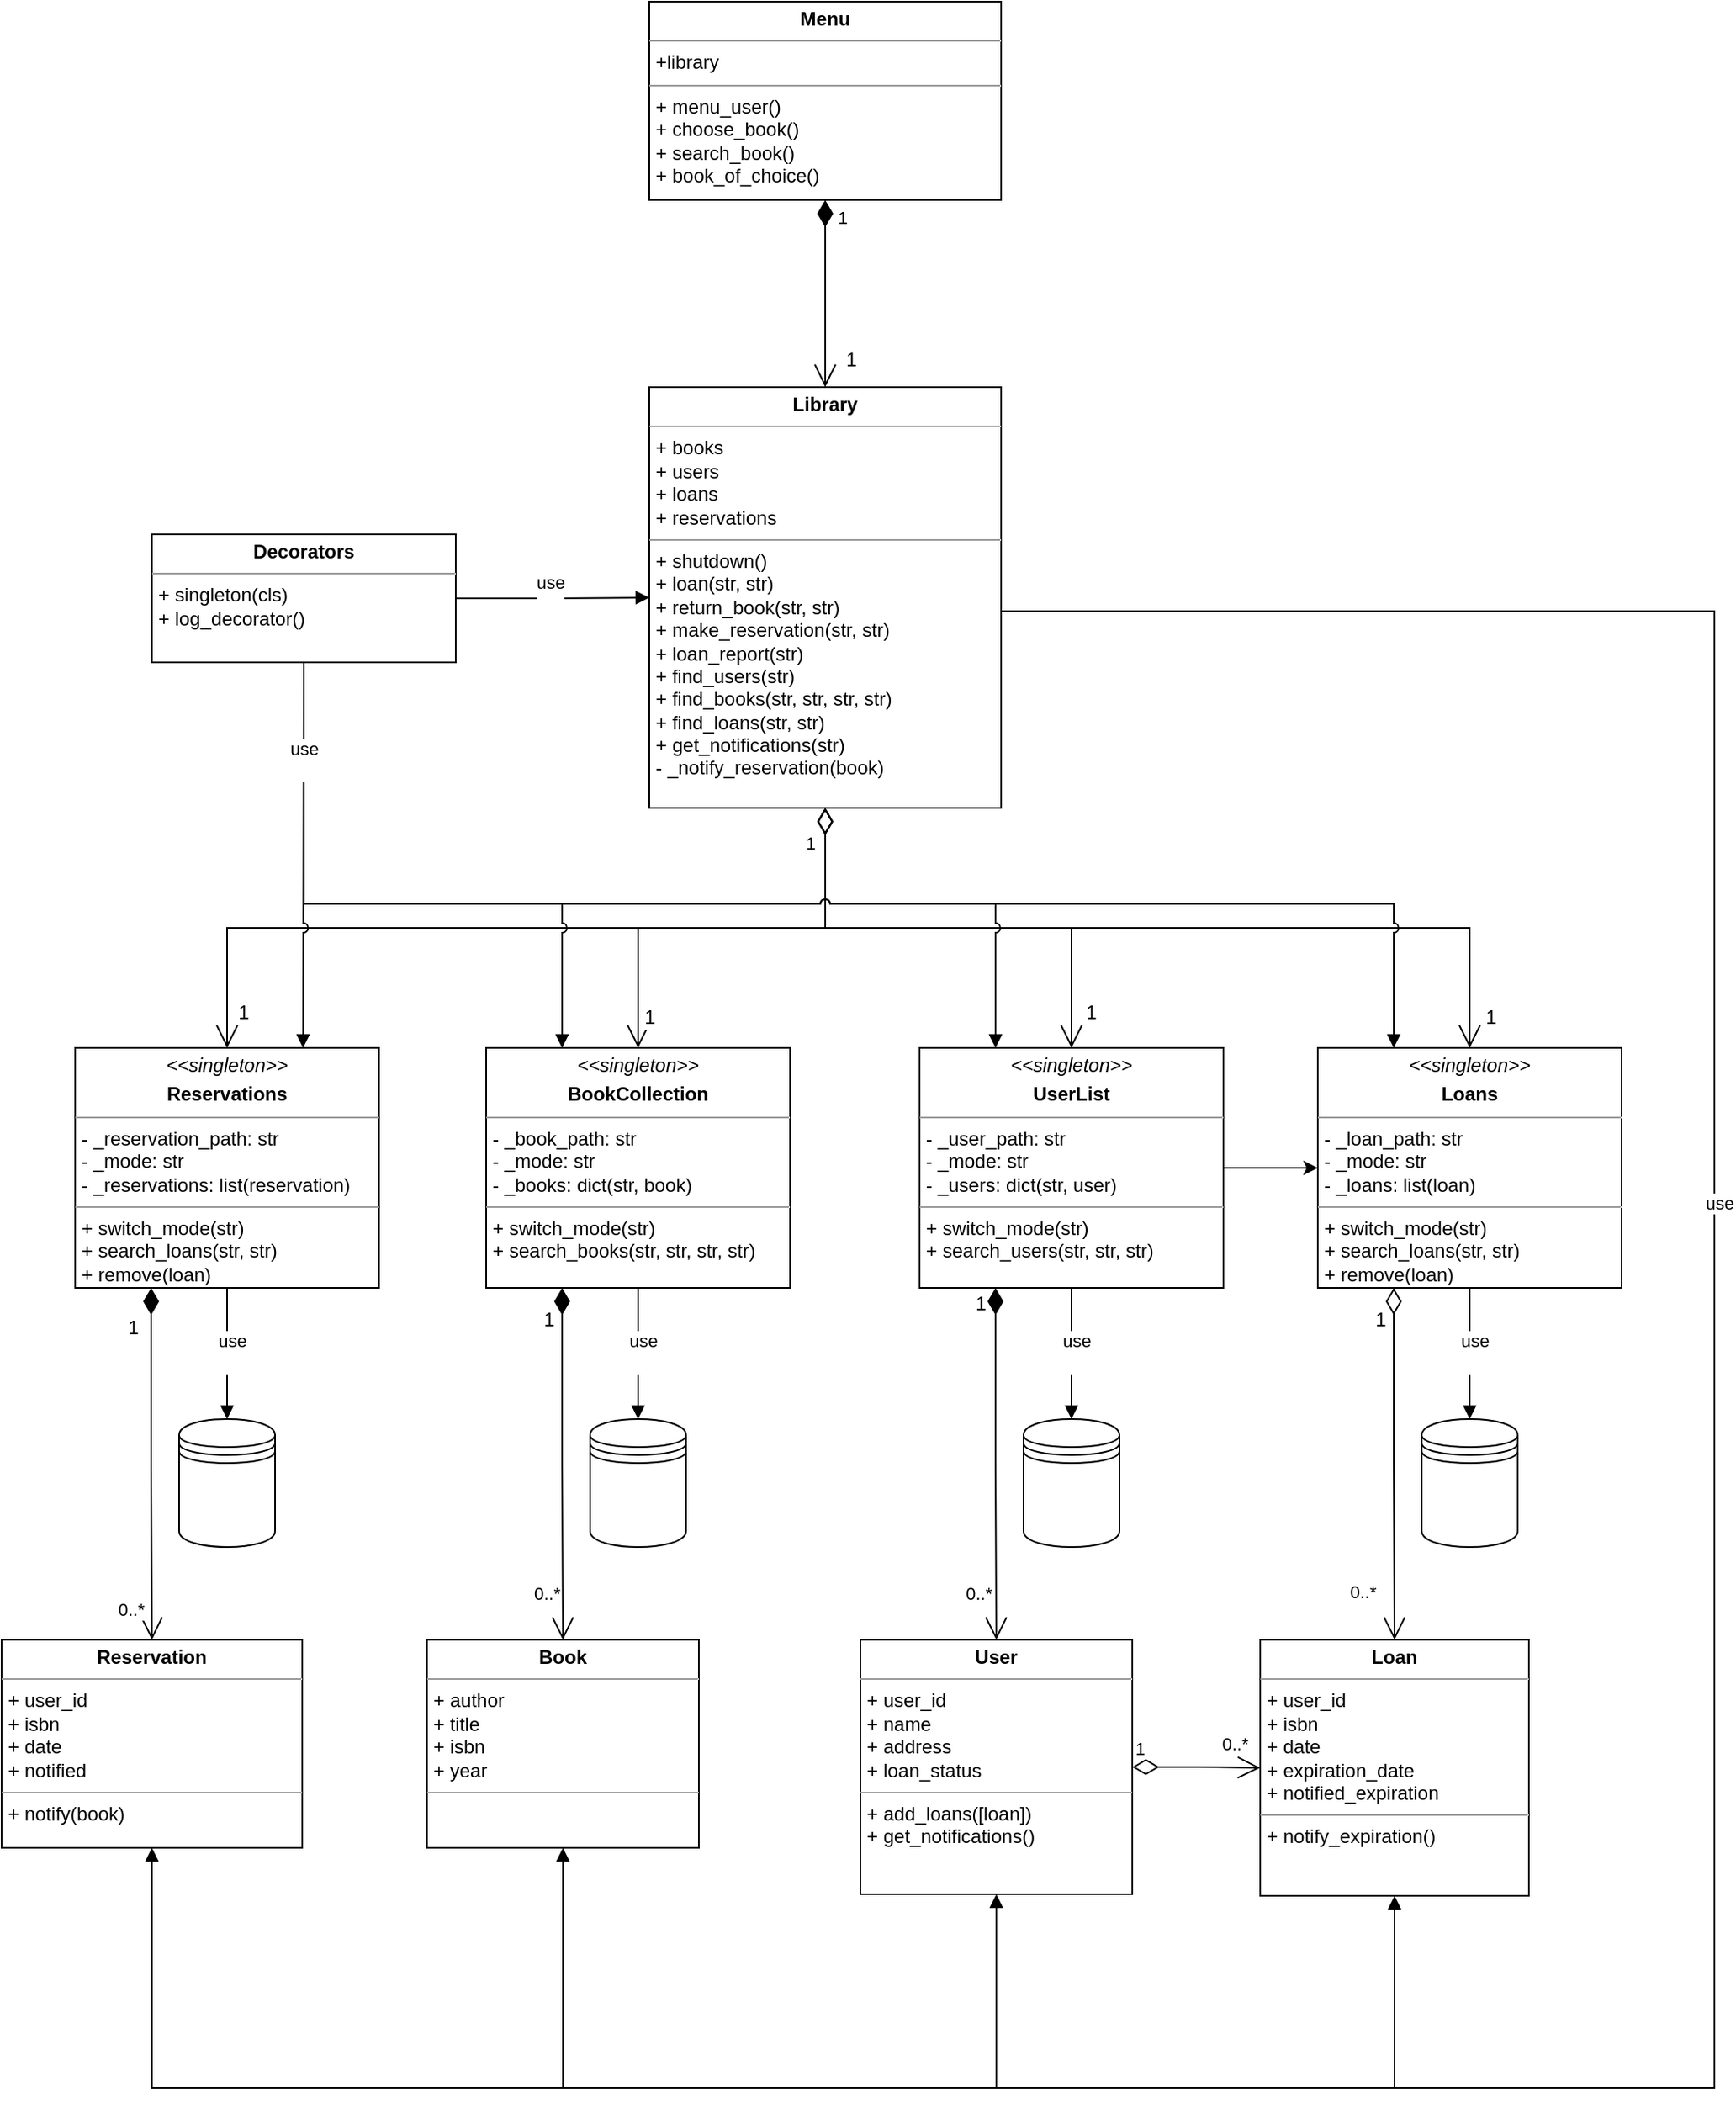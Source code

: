 <mxfile version="24.0.6" type="google" pages="4">
  <diagram name="Page-1" id="c4acf3e9-155e-7222-9cf6-157b1a14988f">
    <mxGraphModel grid="1" page="1" gridSize="10" guides="1" tooltips="1" connect="1" arrows="1" fold="1" pageScale="1" pageWidth="850" pageHeight="1100" background="none" math="0" shadow="0">
      <root>
        <mxCell id="0" />
        <mxCell id="1" parent="0" />
        <mxCell id="hs6mZRnFaIYVX9EkBB69-53" value="&lt;p style=&quot;margin:0px;margin-top:4px;text-align:center;&quot;&gt;&lt;b style=&quot;background-color: initial;&quot;&gt;Library&lt;/b&gt;&lt;br&gt;&lt;/p&gt;&lt;hr size=&quot;1&quot;&gt;&lt;p style=&quot;margin:0px;margin-left:4px;&quot;&gt;+ books&lt;/p&gt;&lt;p style=&quot;margin:0px;margin-left:4px;&quot;&gt;+ users&lt;/p&gt;&lt;p style=&quot;margin:0px;margin-left:4px;&quot;&gt;+ loans&lt;/p&gt;&lt;p style=&quot;margin:0px;margin-left:4px;&quot;&gt;+ reservations&lt;/p&gt;&lt;hr size=&quot;1&quot;&gt;&lt;p style=&quot;margin: 0px 0px 0px 4px;&quot;&gt;+ shutdown()&lt;/p&gt;&lt;p style=&quot;margin: 0px 0px 0px 4px;&quot;&gt;&lt;span style=&quot;background-color: initial;&quot;&gt;+ loan(str, str)&lt;/span&gt;&lt;br&gt;&lt;/p&gt;&lt;p style=&quot;margin: 0px 0px 0px 4px;&quot;&gt;+ return_book(&lt;span style=&quot;background-color: initial;&quot;&gt;str,&amp;nbsp;&lt;/span&gt;&lt;span style=&quot;background-color: initial;&quot;&gt;str&lt;/span&gt;&lt;span style=&quot;background-color: initial;&quot;&gt;)&lt;/span&gt;&lt;/p&gt;&lt;p style=&quot;margin: 0px 0px 0px 4px;&quot;&gt;+ make_reservation(&lt;span style=&quot;background-color: initial;&quot;&gt;str,&amp;nbsp;&lt;/span&gt;&lt;span style=&quot;background-color: initial;&quot;&gt;str&lt;/span&gt;&lt;span style=&quot;background-color: initial;&quot;&gt;)&lt;/span&gt;&lt;/p&gt;&lt;p style=&quot;margin: 0px 0px 0px 4px;&quot;&gt;&lt;span style=&quot;background-color: initial;&quot;&gt;+ loan_report(&lt;/span&gt;&lt;span style=&quot;background-color: initial;&quot;&gt;str&lt;/span&gt;&lt;span style=&quot;background-color: initial;&quot;&gt;)&lt;/span&gt;&lt;/p&gt;&lt;p style=&quot;margin: 0px 0px 0px 4px;&quot;&gt;&lt;span style=&quot;background-color: initial;&quot;&gt;+ find_users(&lt;/span&gt;&lt;span style=&quot;background-color: initial;&quot;&gt;str&lt;/span&gt;&lt;span style=&quot;background-color: initial;&quot;&gt;)&lt;/span&gt;&lt;/p&gt;&lt;p style=&quot;margin: 0px 0px 0px 4px;&quot;&gt;&lt;span style=&quot;background-color: initial;&quot;&gt;+ find_books(&lt;/span&gt;&lt;span style=&quot;background-color: initial;&quot;&gt;str,&amp;nbsp;&lt;/span&gt;&lt;span style=&quot;background-color: initial;&quot;&gt;str,&amp;nbsp;&lt;/span&gt;&lt;span style=&quot;background-color: initial;&quot;&gt;str,&amp;nbsp;&lt;/span&gt;&lt;span style=&quot;background-color: initial;&quot;&gt;str)&lt;/span&gt;&lt;/p&gt;&lt;p style=&quot;margin: 0px 0px 0px 4px;&quot;&gt;+ find_loans(&lt;span style=&quot;background-color: initial;&quot;&gt;str,&amp;nbsp;&lt;/span&gt;&lt;span style=&quot;background-color: initial;&quot;&gt;str&lt;/span&gt;&lt;span style=&quot;background-color: initial;&quot;&gt;)&lt;/span&gt;&lt;/p&gt;&lt;p style=&quot;margin: 0px 0px 0px 4px;&quot;&gt;&lt;span style=&quot;background-color: initial;&quot;&gt;+ get_notifications(&lt;/span&gt;&lt;span style=&quot;background-color: initial;&quot;&gt;str)&lt;/span&gt;&lt;/p&gt;&lt;p style=&quot;margin: 0px 0px 0px 4px;&quot;&gt;&lt;span style=&quot;background-color: initial;&quot;&gt;- _notify_reservation(book)&lt;/span&gt;&lt;/p&gt;&lt;p style=&quot;margin: 0px 0px 0px 4px;&quot;&gt;&lt;span style=&quot;background-color: initial;&quot;&gt;&lt;br&gt;&lt;/span&gt;&lt;/p&gt;" style="verticalAlign=top;align=left;overflow=fill;fontSize=12;fontFamily=Helvetica;html=1;rounded=0;shadow=0;comic=0;labelBackgroundColor=none;strokeWidth=1" vertex="1" parent="1">
          <mxGeometry x="644" y="-143" width="220" height="263" as="geometry" />
        </mxCell>
        <mxCell id="hs6mZRnFaIYVX9EkBB69-54" value="&lt;p style=&quot;margin:0px;margin-top:4px;text-align:center;&quot;&gt;&lt;i&gt;&amp;lt;&amp;lt;singleton&amp;gt;&amp;gt;&lt;/i&gt;&lt;b style=&quot;background-color: initial;&quot;&gt;&lt;br&gt;&lt;/b&gt;&lt;/p&gt;&lt;p style=&quot;margin:0px;margin-top:4px;text-align:center;&quot;&gt;&lt;b style=&quot;background-color: initial;&quot;&gt;BookCollection&lt;/b&gt;&lt;/p&gt;&lt;hr size=&quot;1&quot;&gt;&lt;p style=&quot;margin: 0px 0px 0px 4px;&quot;&gt;- _book_path: str&lt;br&gt;- _mode: str&lt;/p&gt;&lt;p style=&quot;margin: 0px 0px 0px 4px;&quot;&gt;- _books: dict(str, book)&lt;/p&gt;&lt;hr size=&quot;1&quot;&gt;&lt;p style=&quot;margin: 0px 0px 0px 4px;&quot;&gt;+ switch_mode(str)&lt;/p&gt;&lt;p style=&quot;margin: 0px 0px 0px 4px;&quot;&gt;+ search_books(str, str, str, str)&lt;/p&gt;&lt;p style=&quot;margin: 0px 0px 0px 4px;&quot;&gt;&lt;br&gt;&lt;/p&gt;" style="verticalAlign=top;align=left;overflow=fill;fontSize=12;fontFamily=Helvetica;html=1;rounded=0;shadow=0;comic=0;labelBackgroundColor=none;strokeWidth=1" vertex="1" parent="1">
          <mxGeometry x="542" y="270" width="190" height="150" as="geometry" />
        </mxCell>
        <mxCell id="hs6mZRnFaIYVX9EkBB69-59" value="&lt;p style=&quot;margin:0px;margin-top:4px;text-align:center;&quot;&gt;&lt;b&gt;User&lt;/b&gt;&lt;/p&gt;&lt;hr size=&quot;1&quot;&gt;&lt;p style=&quot;margin:0px;margin-left:4px;&quot;&gt;+ user_id&lt;br&gt;+ name&lt;/p&gt;&lt;p style=&quot;margin:0px;margin-left:4px;&quot;&gt;+ address&lt;/p&gt;&lt;p style=&quot;margin:0px;margin-left:4px;&quot;&gt;+ loan_status&lt;/p&gt;&lt;hr size=&quot;1&quot;&gt;&lt;p style=&quot;margin:0px;margin-left:4px;&quot;&gt;+ add_loans([loan])&lt;/p&gt;&lt;p style=&quot;margin:0px;margin-left:4px;&quot;&gt;+ get_notifications()&lt;/p&gt;" style="verticalAlign=top;align=left;overflow=fill;fontSize=12;fontFamily=Helvetica;html=1;rounded=0;shadow=0;comic=0;labelBackgroundColor=none;strokeWidth=1" vertex="1" parent="1">
          <mxGeometry x="776" y="640" width="170" height="159" as="geometry" />
        </mxCell>
        <mxCell id="hs6mZRnFaIYVX9EkBB69-63" value="&lt;p style=&quot;margin:0px;margin-top:4px;text-align:center;&quot;&gt;&lt;b style=&quot;background-color: initial;&quot;&gt;Decorators&lt;/b&gt;&lt;br&gt;&lt;/p&gt;&lt;hr size=&quot;1&quot;&gt;&lt;p style=&quot;margin:0px;margin-left:4px;&quot;&gt;&lt;/p&gt;&lt;p style=&quot;margin:0px;margin-left:4px;&quot;&gt;+ singleton(cls)&lt;/p&gt;&lt;p style=&quot;margin:0px;margin-left:4px;&quot;&gt;+ log_decorator()&lt;/p&gt;&lt;p style=&quot;margin:0px;margin-left:4px;&quot;&gt;&lt;br&gt;&lt;/p&gt;" style="verticalAlign=top;align=left;overflow=fill;fontSize=12;fontFamily=Helvetica;html=1;rounded=0;shadow=0;comic=0;labelBackgroundColor=none;strokeWidth=1" vertex="1" parent="1">
          <mxGeometry x="333" y="-51" width="190" height="80" as="geometry" />
        </mxCell>
        <mxCell id="hs6mZRnFaIYVX9EkBB69-73" value="" style="ellipse;whiteSpace=wrap;html=1;align=center;aspect=fixed;fillColor=none;strokeColor=none;resizable=0;perimeter=centerPerimeter;rotatable=0;allowArrows=0;points=[];outlineConnect=1;" vertex="1" parent="1">
          <mxGeometry x="1090" y="25" width="10" height="10" as="geometry" />
        </mxCell>
        <mxCell id="hs6mZRnFaIYVX9EkBB69-92" value="&lt;p style=&quot;margin:0px;margin-top:4px;text-align:center;&quot;&gt;&lt;b&gt;Menu&lt;/b&gt;&lt;/p&gt;&lt;hr size=&quot;1&quot;&gt;&lt;p style=&quot;margin:0px;margin-left:4px;&quot;&gt;+library&lt;/p&gt;&lt;hr size=&quot;1&quot;&gt;&lt;p style=&quot;margin: 0px 0px 0px 4px;&quot;&gt;+ menu_user()&lt;/p&gt;&lt;p style=&quot;margin: 0px 0px 0px 4px;&quot;&gt;&lt;span style=&quot;background-color: initial;&quot;&gt;+ choose_book()&lt;/span&gt;&lt;br&gt;&lt;/p&gt;&lt;p style=&quot;margin: 0px 0px 0px 4px;&quot;&gt;+ search_book()&lt;/p&gt;&lt;p style=&quot;margin: 0px 0px 0px 4px;&quot;&gt;+ book_of_choice()&lt;/p&gt;" style="verticalAlign=top;align=left;overflow=fill;fontSize=12;fontFamily=Helvetica;html=1;rounded=0;shadow=0;comic=0;labelBackgroundColor=none;strokeWidth=1" vertex="1" parent="1">
          <mxGeometry x="644" y="-384" width="220" height="124" as="geometry" />
        </mxCell>
        <mxCell id="Z0WUqTwaFw97yucFthVe-1" value="1" style="endArrow=open;html=1;endSize=12;startArrow=diamondThin;startSize=14;startFill=0;edgeStyle=orthogonalEdgeStyle;align=left;verticalAlign=bottom;rounded=0;exitX=0.25;exitY=1;exitDx=0;exitDy=0;entryX=0.5;entryY=0;entryDx=0;entryDy=0;" edge="1" parent="1" source="7rcHhJsc6vmTTayQgjEj-10" target="7rcHhJsc6vmTTayQgjEj-13">
          <mxGeometry x="-1" y="3" relative="1" as="geometry">
            <mxPoint x="674" y="850.0" as="sourcePoint" />
            <mxPoint x="860" y="830" as="targetPoint" />
          </mxGeometry>
        </mxCell>
        <mxCell id="D7496vxuNjDPRcl3ZxaA-8" value="1" style="edgeLabel;html=1;align=center;verticalAlign=middle;resizable=0;points=[];fontSize=12;" connectable="0" vertex="1" parent="Z0WUqTwaFw97yucFthVe-1">
          <mxGeometry x="-0.79" y="2" relative="1" as="geometry">
            <mxPoint x="-11" y="-3" as="offset" />
          </mxGeometry>
        </mxCell>
        <mxCell id="D7496vxuNjDPRcl3ZxaA-9" value="&lt;span style=&quot;font-size: 11px; text-align: left;&quot;&gt;0..*&lt;/span&gt;" style="edgeLabel;html=1;align=center;verticalAlign=middle;resizable=0;points=[];fontSize=12;" connectable="0" vertex="1" parent="Z0WUqTwaFw97yucFthVe-1">
          <mxGeometry x="0.816" relative="1" as="geometry">
            <mxPoint x="-20" y="-10" as="offset" />
          </mxGeometry>
        </mxCell>
        <mxCell id="7rcHhJsc6vmTTayQgjEj-2" value="" style="shape=datastore;whiteSpace=wrap;html=1;" vertex="1" parent="1">
          <mxGeometry x="350" y="502" width="60" height="80" as="geometry" />
        </mxCell>
        <mxCell id="7rcHhJsc6vmTTayQgjEj-34" style="edgeStyle=orthogonalEdgeStyle;rounded=0;orthogonalLoop=1;jettySize=auto;html=1;exitX=1;exitY=0.5;exitDx=0;exitDy=0;entryX=0;entryY=0.5;entryDx=0;entryDy=0;" edge="1" parent="1" source="7rcHhJsc6vmTTayQgjEj-9" target="7rcHhJsc6vmTTayQgjEj-10">
          <mxGeometry relative="1" as="geometry" />
        </mxCell>
        <mxCell id="7rcHhJsc6vmTTayQgjEj-9" value="&lt;p style=&quot;margin:0px;margin-top:4px;text-align:center;&quot;&gt;&lt;i&gt;&amp;lt;&amp;lt;singleton&amp;gt;&amp;gt;&lt;/i&gt;&lt;b style=&quot;background-color: initial;&quot;&gt;&lt;br&gt;&lt;/b&gt;&lt;/p&gt;&lt;p style=&quot;margin:0px;margin-top:4px;text-align:center;&quot;&gt;&lt;b style=&quot;background-color: initial;&quot;&gt;UserList&lt;/b&gt;&lt;/p&gt;&lt;hr size=&quot;1&quot;&gt;&lt;p style=&quot;margin: 0px 0px 0px 4px;&quot;&gt;- _user_path: str&lt;br&gt;- _mode: str&lt;/p&gt;&lt;p style=&quot;margin: 0px 0px 0px 4px;&quot;&gt;- _users: dict(str, user)&lt;/p&gt;&lt;hr size=&quot;1&quot;&gt;&lt;p style=&quot;margin:0px;margin-left:4px;&quot;&gt;&lt;span style=&quot;background-color: initial;&quot;&gt;+ switch_mode(str)&lt;/span&gt;&lt;br&gt;&lt;/p&gt;&lt;p style=&quot;margin: 0px 0px 0px 4px;&quot;&gt;+ search_users(str, str, str)&lt;/p&gt;" style="verticalAlign=top;align=left;overflow=fill;fontSize=12;fontFamily=Helvetica;html=1;rounded=0;shadow=0;comic=0;labelBackgroundColor=none;strokeWidth=1" vertex="1" parent="1">
          <mxGeometry x="813" y="270" width="190" height="150" as="geometry" />
        </mxCell>
        <mxCell id="7rcHhJsc6vmTTayQgjEj-10" value="&lt;p style=&quot;margin:0px;margin-top:4px;text-align:center;&quot;&gt;&lt;i&gt;&amp;lt;&amp;lt;singleton&amp;gt;&amp;gt;&lt;/i&gt;&lt;b style=&quot;background-color: initial;&quot;&gt;&lt;br&gt;&lt;/b&gt;&lt;/p&gt;&lt;p style=&quot;margin:0px;margin-top:4px;text-align:center;&quot;&gt;&lt;b style=&quot;background-color: initial;&quot;&gt;Loans&lt;/b&gt;&lt;/p&gt;&lt;hr size=&quot;1&quot;&gt;&lt;p style=&quot;margin:0px;margin-left:4px;&quot;&gt;- _loan_path: str&lt;br&gt;- _mode: str&lt;/p&gt;&lt;p style=&quot;margin:0px;margin-left:4px;&quot;&gt;- _loans: list(loan)&lt;/p&gt;&lt;hr size=&quot;1&quot;&gt;&lt;p style=&quot;margin:0px;margin-left:4px;&quot;&gt;+ switch_mode(str)&lt;/p&gt;&lt;p style=&quot;margin:0px;margin-left:4px;&quot;&gt;+ search_loans(str, str)&lt;/p&gt;&lt;p style=&quot;margin:0px;margin-left:4px;&quot;&gt;+ remove(loan)&lt;br&gt;&lt;/p&gt;" style="verticalAlign=top;align=left;overflow=fill;fontSize=12;fontFamily=Helvetica;html=1;rounded=0;shadow=0;comic=0;labelBackgroundColor=none;strokeWidth=1" vertex="1" parent="1">
          <mxGeometry x="1062" y="270" width="190" height="150" as="geometry" />
        </mxCell>
        <mxCell id="7rcHhJsc6vmTTayQgjEj-11" value="&lt;p style=&quot;margin:0px;margin-top:4px;text-align:center;&quot;&gt;&lt;i&gt;&amp;lt;&amp;lt;singleton&amp;gt;&amp;gt;&lt;/i&gt;&lt;b style=&quot;background-color: initial;&quot;&gt;&lt;br&gt;&lt;/b&gt;&lt;/p&gt;&lt;p style=&quot;margin:0px;margin-top:4px;text-align:center;&quot;&gt;&lt;b style=&quot;background-color: initial;&quot;&gt;Reservations&lt;/b&gt;&lt;/p&gt;&lt;hr size=&quot;1&quot;&gt;&lt;p style=&quot;margin: 0px 0px 0px 4px;&quot;&gt;- _reservation_path: str&lt;br&gt;- _mode: str&lt;/p&gt;&lt;p style=&quot;margin: 0px 0px 0px 4px;&quot;&gt;- _reservations: list(reservation)&lt;/p&gt;&lt;hr size=&quot;1&quot;&gt;&lt;p style=&quot;margin: 0px 0px 0px 4px;&quot;&gt;+ switch_mode(str)&lt;/p&gt;&lt;p style=&quot;margin: 0px 0px 0px 4px;&quot;&gt;+ search_loans(str, str)&lt;/p&gt;&lt;p style=&quot;margin: 0px 0px 0px 4px;&quot;&gt;+ remove(loan)&lt;/p&gt;" style="verticalAlign=top;align=left;overflow=fill;fontSize=12;fontFamily=Helvetica;html=1;rounded=0;shadow=0;comic=0;labelBackgroundColor=none;strokeWidth=1" vertex="1" parent="1">
          <mxGeometry x="285" y="270" width="190" height="150" as="geometry" />
        </mxCell>
        <mxCell id="7rcHhJsc6vmTTayQgjEj-12" value="&lt;p style=&quot;margin:0px;margin-top:4px;text-align:center;&quot;&gt;&lt;b style=&quot;background-color: initial;&quot;&gt;Book&lt;/b&gt;&lt;br&gt;&lt;/p&gt;&lt;hr size=&quot;1&quot;&gt;&lt;p style=&quot;margin:0px;margin-left:4px;&quot;&gt;+ author&lt;br&gt;+ title&lt;/p&gt;&lt;p style=&quot;margin:0px;margin-left:4px;&quot;&gt;+ isbn&lt;/p&gt;&lt;p style=&quot;margin:0px;margin-left:4px;&quot;&gt;+ year&lt;/p&gt;&lt;hr size=&quot;1&quot;&gt;&lt;p style=&quot;margin:0px;margin-left:4px;&quot;&gt;&lt;br&gt;&lt;/p&gt;" style="verticalAlign=top;align=left;overflow=fill;fontSize=12;fontFamily=Helvetica;html=1;rounded=0;shadow=0;comic=0;labelBackgroundColor=none;strokeWidth=1" vertex="1" parent="1">
          <mxGeometry x="505" y="640" width="170" height="130" as="geometry" />
        </mxCell>
        <mxCell id="7rcHhJsc6vmTTayQgjEj-13" value="&lt;p style=&quot;margin:0px;margin-top:4px;text-align:center;&quot;&gt;&lt;b&gt;Loan&lt;/b&gt;&lt;/p&gt;&lt;hr size=&quot;1&quot;&gt;&lt;p style=&quot;margin:0px;margin-left:4px;&quot;&gt;+ user_id&lt;br&gt;+ isbn&lt;/p&gt;&lt;p style=&quot;margin:0px;margin-left:4px;&quot;&gt;+ date&lt;/p&gt;&lt;p style=&quot;margin:0px;margin-left:4px;&quot;&gt;+ expiration_date&lt;/p&gt;&lt;p style=&quot;margin:0px;margin-left:4px;&quot;&gt;+ notified_expiration&lt;/p&gt;&lt;hr size=&quot;1&quot;&gt;&lt;p style=&quot;margin:0px;margin-left:4px;&quot;&gt;+ notify_expiration()&lt;/p&gt;" style="verticalAlign=top;align=left;overflow=fill;fontSize=12;fontFamily=Helvetica;html=1;rounded=0;shadow=0;comic=0;labelBackgroundColor=none;strokeWidth=1" vertex="1" parent="1">
          <mxGeometry x="1026" y="640" width="168" height="160" as="geometry" />
        </mxCell>
        <mxCell id="7rcHhJsc6vmTTayQgjEj-14" value="&lt;p style=&quot;margin:0px;margin-top:4px;text-align:center;&quot;&gt;&lt;b&gt;Reservation&lt;/b&gt;&lt;/p&gt;&lt;hr size=&quot;1&quot;&gt;&lt;p style=&quot;margin:0px;margin-left:4px;&quot;&gt;+ user_id&lt;br&gt;+ isbn&lt;/p&gt;&lt;p style=&quot;margin:0px;margin-left:4px;&quot;&gt;+ date&lt;/p&gt;&lt;p style=&quot;margin:0px;margin-left:4px;&quot;&gt;+ notified&lt;/p&gt;&lt;hr size=&quot;1&quot;&gt;&lt;p style=&quot;margin:0px;margin-left:4px;&quot;&gt;+ notify(book)&lt;/p&gt;" style="verticalAlign=top;align=left;overflow=fill;fontSize=12;fontFamily=Helvetica;html=1;rounded=0;shadow=0;comic=0;labelBackgroundColor=none;strokeWidth=1" vertex="1" parent="1">
          <mxGeometry x="239" y="640" width="188" height="130" as="geometry" />
        </mxCell>
        <mxCell id="7rcHhJsc6vmTTayQgjEj-15" value="1" style="endArrow=open;html=1;endSize=12;startArrow=diamondThin;startSize=14;startFill=1;edgeStyle=orthogonalEdgeStyle;align=left;verticalAlign=bottom;rounded=0;exitX=0.5;exitY=1;exitDx=0;exitDy=0;entryX=0.5;entryY=0;entryDx=0;entryDy=0;" edge="1" parent="1" source="hs6mZRnFaIYVX9EkBB69-92" target="hs6mZRnFaIYVX9EkBB69-53">
          <mxGeometry x="-0.658" y="6" relative="1" as="geometry">
            <mxPoint x="541" y="-170" as="sourcePoint" />
            <mxPoint x="540" y="-81" as="targetPoint" />
            <mxPoint as="offset" />
          </mxGeometry>
        </mxCell>
        <mxCell id="D7496vxuNjDPRcl3ZxaA-2" value="1" style="edgeLabel;html=1;align=center;verticalAlign=middle;resizable=0;points=[];fontSize=12;" connectable="0" vertex="1" parent="7rcHhJsc6vmTTayQgjEj-15">
          <mxGeometry x="0.807" y="-1" relative="1" as="geometry">
            <mxPoint x="17" y="-6" as="offset" />
          </mxGeometry>
        </mxCell>
        <mxCell id="7rcHhJsc6vmTTayQgjEj-16" value="1" style="endArrow=open;html=1;endSize=12;startArrow=diamondThin;startSize=14;startFill=0;edgeStyle=orthogonalEdgeStyle;align=left;verticalAlign=bottom;rounded=0;exitX=0.5;exitY=1;exitDx=0;exitDy=0;entryX=0.5;entryY=0;entryDx=0;entryDy=0;" edge="1" parent="1" source="hs6mZRnFaIYVX9EkBB69-53" target="7rcHhJsc6vmTTayQgjEj-11">
          <mxGeometry x="-0.882" y="-14" relative="1" as="geometry">
            <mxPoint x="450" y="100" as="sourcePoint" />
            <mxPoint x="610" y="100" as="targetPoint" />
            <mxPoint as="offset" />
          </mxGeometry>
        </mxCell>
        <mxCell id="D7496vxuNjDPRcl3ZxaA-4" value="1" style="edgeLabel;html=1;align=center;verticalAlign=middle;resizable=0;points=[];fontSize=12;" connectable="0" vertex="1" parent="7rcHhJsc6vmTTayQgjEj-16">
          <mxGeometry x="0.915" relative="1" as="geometry">
            <mxPoint x="10" as="offset" />
          </mxGeometry>
        </mxCell>
        <mxCell id="7rcHhJsc6vmTTayQgjEj-20" value="" style="endArrow=open;html=1;endSize=12;startArrow=diamondThin;startSize=14;startFill=0;edgeStyle=orthogonalEdgeStyle;align=left;verticalAlign=bottom;rounded=0;exitX=0.5;exitY=1;exitDx=0;exitDy=0;entryX=0.5;entryY=0;entryDx=0;entryDy=0;" edge="1" parent="1" source="hs6mZRnFaIYVX9EkBB69-53" target="hs6mZRnFaIYVX9EkBB69-54">
          <mxGeometry x="-0.882" y="-14" relative="1" as="geometry">
            <mxPoint x="600" y="160" as="sourcePoint" />
            <mxPoint x="361" y="260" as="targetPoint" />
            <mxPoint as="offset" />
          </mxGeometry>
        </mxCell>
        <mxCell id="D7496vxuNjDPRcl3ZxaA-3" value="1" style="edgeLabel;html=1;align=center;verticalAlign=middle;resizable=0;points=[];fontSize=12;" connectable="0" vertex="1" parent="7rcHhJsc6vmTTayQgjEj-20">
          <mxGeometry x="0.757" relative="1" as="geometry">
            <mxPoint x="7" y="13" as="offset" />
          </mxGeometry>
        </mxCell>
        <mxCell id="7rcHhJsc6vmTTayQgjEj-21" value="" style="endArrow=open;html=1;endSize=12;startArrow=diamondThin;startSize=14;startFill=0;edgeStyle=orthogonalEdgeStyle;align=left;verticalAlign=bottom;rounded=0;exitX=0.5;exitY=1;exitDx=0;exitDy=0;entryX=0.5;entryY=0;entryDx=0;entryDy=0;" edge="1" parent="1" source="hs6mZRnFaIYVX9EkBB69-53" target="7rcHhJsc6vmTTayQgjEj-9">
          <mxGeometry x="-0.882" y="-14" relative="1" as="geometry">
            <mxPoint x="610" y="170" as="sourcePoint" />
            <mxPoint x="371" y="270" as="targetPoint" />
            <mxPoint as="offset" />
          </mxGeometry>
        </mxCell>
        <mxCell id="D7496vxuNjDPRcl3ZxaA-5" value="1" style="edgeLabel;html=1;align=center;verticalAlign=middle;resizable=0;points=[];fontSize=12;" connectable="0" vertex="1" parent="7rcHhJsc6vmTTayQgjEj-21">
          <mxGeometry x="0.851" y="2" relative="1" as="geometry">
            <mxPoint x="10" as="offset" />
          </mxGeometry>
        </mxCell>
        <mxCell id="7rcHhJsc6vmTTayQgjEj-22" value="" style="endArrow=open;html=1;endSize=12;startArrow=diamondThin;startSize=14;startFill=0;edgeStyle=orthogonalEdgeStyle;align=left;verticalAlign=bottom;rounded=0;exitX=0.5;exitY=1;exitDx=0;exitDy=0;entryX=0.5;entryY=0;entryDx=0;entryDy=0;" edge="1" parent="1" source="hs6mZRnFaIYVX9EkBB69-53" target="7rcHhJsc6vmTTayQgjEj-10">
          <mxGeometry x="-0.882" y="-14" relative="1" as="geometry">
            <mxPoint x="620" y="180" as="sourcePoint" />
            <mxPoint x="381" y="280" as="targetPoint" />
            <mxPoint as="offset" />
          </mxGeometry>
        </mxCell>
        <mxCell id="D7496vxuNjDPRcl3ZxaA-6" value="1" style="edgeLabel;html=1;align=center;verticalAlign=middle;resizable=0;points=[];fontSize=12;" connectable="0" vertex="1" parent="7rcHhJsc6vmTTayQgjEj-22">
          <mxGeometry x="0.932" relative="1" as="geometry">
            <mxPoint x="13" as="offset" />
          </mxGeometry>
        </mxCell>
        <mxCell id="7rcHhJsc6vmTTayQgjEj-23" value="" style="shape=datastore;whiteSpace=wrap;html=1;" vertex="1" parent="1">
          <mxGeometry x="607" y="502" width="60" height="80" as="geometry" />
        </mxCell>
        <mxCell id="7rcHhJsc6vmTTayQgjEj-24" value="" style="shape=datastore;whiteSpace=wrap;html=1;" vertex="1" parent="1">
          <mxGeometry x="878" y="502" width="60" height="80" as="geometry" />
        </mxCell>
        <mxCell id="7rcHhJsc6vmTTayQgjEj-25" value="" style="shape=datastore;whiteSpace=wrap;html=1;" vertex="1" parent="1">
          <mxGeometry x="1127" y="502" width="60" height="80" as="geometry" />
        </mxCell>
        <UserObject label="" id="7rcHhJsc6vmTTayQgjEj-26">
          <mxCell style="endArrow=block;endFill=1;html=1;edgeStyle=orthogonalEdgeStyle;align=left;verticalAlign=top;rounded=0;exitX=0.5;exitY=1;exitDx=0;exitDy=0;entryX=0.5;entryY=0;entryDx=0;entryDy=0;" edge="1" parent="1" source="7rcHhJsc6vmTTayQgjEj-11" target="7rcHhJsc6vmTTayQgjEj-2">
            <mxGeometry x="-1" relative="1" as="geometry">
              <mxPoint x="283" y="-30" as="sourcePoint" />
              <mxPoint x="318" y="90" as="targetPoint" />
            </mxGeometry>
          </mxCell>
        </UserObject>
        <mxCell id="7rcHhJsc6vmTTayQgjEj-27" value="use&lt;div&gt;&lt;br&gt;&lt;/div&gt;" style="edgeLabel;html=1;align=center;verticalAlign=middle;resizable=0;points=[];" connectable="0" vertex="1" parent="7rcHhJsc6vmTTayQgjEj-26">
          <mxGeometry x="-0.029" y="3" relative="1" as="geometry">
            <mxPoint as="offset" />
          </mxGeometry>
        </mxCell>
        <UserObject label="" id="7rcHhJsc6vmTTayQgjEj-28">
          <mxCell style="endArrow=block;endFill=1;html=1;edgeStyle=orthogonalEdgeStyle;align=left;verticalAlign=top;rounded=0;entryX=0.5;entryY=0;entryDx=0;entryDy=0;exitX=0.5;exitY=1;exitDx=0;exitDy=0;" edge="1" parent="1" source="hs6mZRnFaIYVX9EkBB69-54" target="7rcHhJsc6vmTTayQgjEj-23">
            <mxGeometry x="-1" relative="1" as="geometry">
              <mxPoint x="632" y="420" as="sourcePoint" />
              <mxPoint x="447" y="512" as="targetPoint" />
            </mxGeometry>
          </mxCell>
        </UserObject>
        <mxCell id="7rcHhJsc6vmTTayQgjEj-29" value="use&lt;div&gt;&lt;br&gt;&lt;/div&gt;" style="edgeLabel;html=1;align=center;verticalAlign=middle;resizable=0;points=[];" connectable="0" vertex="1" parent="7rcHhJsc6vmTTayQgjEj-28">
          <mxGeometry x="-0.029" y="3" relative="1" as="geometry">
            <mxPoint as="offset" />
          </mxGeometry>
        </mxCell>
        <UserObject label="" id="7rcHhJsc6vmTTayQgjEj-30">
          <mxCell style="endArrow=block;endFill=1;html=1;edgeStyle=orthogonalEdgeStyle;align=left;verticalAlign=top;rounded=0;entryX=0.5;entryY=0;entryDx=0;entryDy=0;exitX=0.5;exitY=1;exitDx=0;exitDy=0;" edge="1" parent="1" source="7rcHhJsc6vmTTayQgjEj-9" target="7rcHhJsc6vmTTayQgjEj-24">
            <mxGeometry x="-1" relative="1" as="geometry">
              <mxPoint x="667" y="420" as="sourcePoint" />
              <mxPoint x="667" y="512" as="targetPoint" />
            </mxGeometry>
          </mxCell>
        </UserObject>
        <mxCell id="7rcHhJsc6vmTTayQgjEj-31" value="use&lt;div&gt;&lt;br&gt;&lt;/div&gt;" style="edgeLabel;html=1;align=center;verticalAlign=middle;resizable=0;points=[];" connectable="0" vertex="1" parent="7rcHhJsc6vmTTayQgjEj-30">
          <mxGeometry x="-0.029" y="3" relative="1" as="geometry">
            <mxPoint as="offset" />
          </mxGeometry>
        </mxCell>
        <UserObject label="" id="7rcHhJsc6vmTTayQgjEj-32">
          <mxCell style="endArrow=block;endFill=1;html=1;edgeStyle=orthogonalEdgeStyle;align=left;verticalAlign=top;rounded=0;entryX=0.5;entryY=0;entryDx=0;entryDy=0;exitX=0.5;exitY=1;exitDx=0;exitDy=0;" edge="1" parent="1" source="7rcHhJsc6vmTTayQgjEj-10" target="7rcHhJsc6vmTTayQgjEj-25">
            <mxGeometry x="-1" relative="1" as="geometry">
              <mxPoint x="887" y="420" as="sourcePoint" />
              <mxPoint x="887" y="512" as="targetPoint" />
            </mxGeometry>
          </mxCell>
        </UserObject>
        <mxCell id="7rcHhJsc6vmTTayQgjEj-33" value="use&lt;div&gt;&lt;br&gt;&lt;/div&gt;" style="edgeLabel;html=1;align=center;verticalAlign=middle;resizable=0;points=[];" connectable="0" vertex="1" parent="7rcHhJsc6vmTTayQgjEj-32">
          <mxGeometry x="-0.029" y="3" relative="1" as="geometry">
            <mxPoint as="offset" />
          </mxGeometry>
        </mxCell>
        <mxCell id="7rcHhJsc6vmTTayQgjEj-35" value="0..*" style="endArrow=open;html=1;endSize=12;startArrow=diamondThin;startSize=14;startFill=1;edgeStyle=orthogonalEdgeStyle;align=left;verticalAlign=bottom;rounded=0;exitX=0.25;exitY=1;exitDx=0;exitDy=0;entryX=0.5;entryY=0;entryDx=0;entryDy=0;" edge="1" parent="1" source="7rcHhJsc6vmTTayQgjEj-11" target="7rcHhJsc6vmTTayQgjEj-14">
          <mxGeometry x="0.909" y="-23" relative="1" as="geometry">
            <mxPoint x="351" y="480" as="sourcePoint" />
            <mxPoint x="350" y="569" as="targetPoint" />
            <mxPoint as="offset" />
          </mxGeometry>
        </mxCell>
        <mxCell id="D7496vxuNjDPRcl3ZxaA-11" value="1" style="edgeLabel;html=1;align=center;verticalAlign=middle;resizable=0;points=[];fontSize=12;" connectable="0" vertex="1" parent="7rcHhJsc6vmTTayQgjEj-35">
          <mxGeometry x="-0.771" y="-1" relative="1" as="geometry">
            <mxPoint x="-11" as="offset" />
          </mxGeometry>
        </mxCell>
        <mxCell id="7rcHhJsc6vmTTayQgjEj-36" value="0..*" style="endArrow=open;html=1;endSize=12;startArrow=diamondThin;startSize=14;startFill=1;edgeStyle=orthogonalEdgeStyle;align=left;verticalAlign=bottom;rounded=0;exitX=0.25;exitY=1;exitDx=0;exitDy=0;entryX=0.5;entryY=0;entryDx=0;entryDy=0;" edge="1" parent="1" source="hs6mZRnFaIYVX9EkBB69-54" target="7rcHhJsc6vmTTayQgjEj-12">
          <mxGeometry x="0.819" y="-20" relative="1" as="geometry">
            <mxPoint x="400" y="420" as="sourcePoint" />
            <mxPoint x="400" y="650" as="targetPoint" />
            <mxPoint as="offset" />
          </mxGeometry>
        </mxCell>
        <mxCell id="D7496vxuNjDPRcl3ZxaA-10" value="1" style="edgeLabel;html=1;align=center;verticalAlign=middle;resizable=0;points=[];fontSize=12;" connectable="0" vertex="1" parent="7rcHhJsc6vmTTayQgjEj-36">
          <mxGeometry x="-0.782" y="-1" relative="1" as="geometry">
            <mxPoint x="-8" y="-4" as="offset" />
          </mxGeometry>
        </mxCell>
        <mxCell id="7rcHhJsc6vmTTayQgjEj-37" value="0..*" style="endArrow=open;html=1;endSize=12;startArrow=diamondThin;startSize=14;startFill=1;edgeStyle=orthogonalEdgeStyle;align=left;verticalAlign=bottom;rounded=0;entryX=0.5;entryY=0;entryDx=0;entryDy=0;exitX=0.25;exitY=1;exitDx=0;exitDy=0;" edge="1" parent="1" source="7rcHhJsc6vmTTayQgjEj-9" target="hs6mZRnFaIYVX9EkBB69-59">
          <mxGeometry x="0.819" y="-21" relative="1" as="geometry">
            <mxPoint x="410" y="430" as="sourcePoint" />
            <mxPoint x="410" y="660" as="targetPoint" />
            <mxPoint as="offset" />
          </mxGeometry>
        </mxCell>
        <mxCell id="D7496vxuNjDPRcl3ZxaA-7" value="1" style="edgeLabel;html=1;align=center;verticalAlign=middle;resizable=0;points=[];fontSize=12;" connectable="0" vertex="1" parent="7rcHhJsc6vmTTayQgjEj-37">
          <mxGeometry x="-0.817" y="-1" relative="1" as="geometry">
            <mxPoint x="-9" y="-10" as="offset" />
          </mxGeometry>
        </mxCell>
        <mxCell id="7rcHhJsc6vmTTayQgjEj-38" value="1" style="endArrow=open;html=1;endSize=12;startArrow=diamondThin;startSize=14;startFill=0;edgeStyle=orthogonalEdgeStyle;align=left;verticalAlign=bottom;rounded=0;exitX=1;exitY=0.5;exitDx=0;exitDy=0;entryX=0;entryY=0.5;entryDx=0;entryDy=0;" edge="1" parent="1" source="hs6mZRnFaIYVX9EkBB69-59" target="7rcHhJsc6vmTTayQgjEj-13">
          <mxGeometry x="-1" y="3" relative="1" as="geometry">
            <mxPoint x="907" y="860.0" as="sourcePoint" />
            <mxPoint x="1067" y="860.0" as="targetPoint" />
          </mxGeometry>
        </mxCell>
        <mxCell id="7rcHhJsc6vmTTayQgjEj-39" value="&lt;span style=&quot;text-align: left;&quot;&gt;0..*&lt;/span&gt;" style="edgeLabel;html=1;align=center;verticalAlign=middle;resizable=0;points=[];" connectable="0" vertex="1" parent="7rcHhJsc6vmTTayQgjEj-38">
          <mxGeometry x="0.741" y="-3" relative="1" as="geometry">
            <mxPoint x="-6" y="-18" as="offset" />
          </mxGeometry>
        </mxCell>
        <UserObject label="" id="7rcHhJsc6vmTTayQgjEj-40">
          <mxCell style="endArrow=block;endFill=1;html=1;edgeStyle=orthogonalEdgeStyle;align=left;verticalAlign=top;rounded=0;exitX=1;exitY=0.5;exitDx=0;exitDy=0;entryX=0;entryY=0.5;entryDx=0;entryDy=0;" edge="1" parent="1" source="hs6mZRnFaIYVX9EkBB69-63" target="hs6mZRnFaIYVX9EkBB69-53">
            <mxGeometry x="-1" relative="1" as="geometry">
              <mxPoint x="374.47" y="-160" as="sourcePoint" />
              <mxPoint x="409.47" y="-40" as="targetPoint" />
            </mxGeometry>
          </mxCell>
        </UserObject>
        <mxCell id="7rcHhJsc6vmTTayQgjEj-41" value="use&lt;div&gt;&lt;br&gt;&lt;/div&gt;" style="edgeLabel;html=1;align=center;verticalAlign=middle;resizable=0;points=[];" connectable="0" vertex="1" parent="7rcHhJsc6vmTTayQgjEj-40">
          <mxGeometry x="-0.029" y="3" relative="1" as="geometry">
            <mxPoint as="offset" />
          </mxGeometry>
        </mxCell>
        <UserObject label="" id="7rcHhJsc6vmTTayQgjEj-42">
          <mxCell style="endArrow=block;endFill=1;html=1;edgeStyle=orthogonalEdgeStyle;align=left;verticalAlign=top;rounded=0;entryX=0.5;entryY=1;entryDx=0;entryDy=0;exitX=1;exitY=0.5;exitDx=0;exitDy=0;" edge="1" parent="1" source="hs6mZRnFaIYVX9EkBB69-53" target="7rcHhJsc6vmTTayQgjEj-14">
            <mxGeometry relative="1" as="geometry">
              <mxPoint x="851" y="50" as="sourcePoint" />
              <mxPoint x="320" y="852" as="targetPoint" />
              <Array as="points">
                <mxPoint x="1310" y="-3" />
                <mxPoint x="1310" y="920" />
                <mxPoint x="333" y="920" />
              </Array>
            </mxGeometry>
          </mxCell>
        </UserObject>
        <UserObject label="" id="7rcHhJsc6vmTTayQgjEj-46">
          <mxCell style="endArrow=block;endFill=1;html=1;edgeStyle=orthogonalEdgeStyle;align=left;verticalAlign=top;rounded=0;exitX=0.5;exitY=1;exitDx=0;exitDy=0;entryX=0.25;entryY=0;entryDx=0;entryDy=0;jumpStyle=arc;" edge="1" parent="1" source="hs6mZRnFaIYVX9EkBB69-63" target="hs6mZRnFaIYVX9EkBB69-54">
            <mxGeometry relative="1" as="geometry">
              <mxPoint x="239" y="110" as="sourcePoint" />
              <mxPoint x="220" y="344" as="targetPoint" />
              <Array as="points">
                <mxPoint x="428" y="180" />
                <mxPoint x="590" y="180" />
              </Array>
            </mxGeometry>
          </mxCell>
        </UserObject>
        <UserObject label="" id="7rcHhJsc6vmTTayQgjEj-48">
          <mxCell style="endArrow=block;endFill=1;html=1;edgeStyle=orthogonalEdgeStyle;align=left;verticalAlign=top;rounded=0;exitX=0.5;exitY=1;exitDx=0;exitDy=0;entryX=0.25;entryY=0;entryDx=0;entryDy=0;jumpStyle=arc;" edge="1" parent="1" source="hs6mZRnFaIYVX9EkBB69-63" target="7rcHhJsc6vmTTayQgjEj-9">
            <mxGeometry relative="1" as="geometry">
              <mxPoint x="467" y="56" as="sourcePoint" />
              <mxPoint x="448" y="290" as="targetPoint" />
              <Array as="points">
                <mxPoint x="428" y="180" />
                <mxPoint x="860" y="180" />
              </Array>
            </mxGeometry>
          </mxCell>
        </UserObject>
        <UserObject label="" id="7rcHhJsc6vmTTayQgjEj-50">
          <mxCell style="endArrow=block;endFill=1;html=1;edgeStyle=orthogonalEdgeStyle;align=left;verticalAlign=top;rounded=0;exitX=0.5;exitY=1;exitDx=0;exitDy=0;entryX=0.25;entryY=0;entryDx=0;entryDy=0;jumpStyle=arc;" edge="1" parent="1" source="hs6mZRnFaIYVX9EkBB69-63" target="7rcHhJsc6vmTTayQgjEj-10">
            <mxGeometry relative="1" as="geometry">
              <mxPoint x="477" y="66" as="sourcePoint" />
              <mxPoint x="458" y="300" as="targetPoint" />
              <Array as="points">
                <mxPoint x="428" y="180" />
                <mxPoint x="1110" y="180" />
              </Array>
            </mxGeometry>
          </mxCell>
        </UserObject>
        <UserObject label="" id="7rcHhJsc6vmTTayQgjEj-44">
          <mxCell style="endArrow=block;endFill=1;html=1;edgeStyle=orthogonalEdgeStyle;align=left;verticalAlign=top;rounded=0;exitX=0.5;exitY=1;exitDx=0;exitDy=0;entryX=0.75;entryY=0;entryDx=0;entryDy=0;jumpStyle=arc;" edge="1" parent="1" source="hs6mZRnFaIYVX9EkBB69-63" target="7rcHhJsc6vmTTayQgjEj-11">
            <mxGeometry relative="1" as="geometry">
              <mxPoint x="170" y="79" as="sourcePoint" />
              <mxPoint x="272" y="80" as="targetPoint" />
            </mxGeometry>
          </mxCell>
        </UserObject>
        <mxCell id="7rcHhJsc6vmTTayQgjEj-45" value="use&lt;div&gt;&lt;br&gt;&lt;/div&gt;" style="edgeLabel;html=1;align=center;verticalAlign=middle;resizable=0;points=[];" connectable="0" vertex="1" parent="7rcHhJsc6vmTTayQgjEj-44">
          <mxGeometry x="-0.029" y="3" relative="1" as="geometry">
            <mxPoint x="-3" y="-56" as="offset" />
          </mxGeometry>
        </mxCell>
        <UserObject label="" id="7rcHhJsc6vmTTayQgjEj-57">
          <mxCell style="endArrow=block;endFill=1;html=1;edgeStyle=orthogonalEdgeStyle;align=left;verticalAlign=top;rounded=0;exitX=1;exitY=0.5;exitDx=0;exitDy=0;entryX=0.5;entryY=1;entryDx=0;entryDy=0;" edge="1" parent="1" source="hs6mZRnFaIYVX9EkBB69-53" target="7rcHhJsc6vmTTayQgjEj-12">
            <mxGeometry relative="1" as="geometry">
              <mxPoint x="1020" y="-20" as="sourcePoint" />
              <mxPoint x="1122" y="-19" as="targetPoint" />
              <Array as="points">
                <mxPoint x="1310" y="-3" />
                <mxPoint x="1310" y="920" />
                <mxPoint x="590" y="920" />
              </Array>
            </mxGeometry>
          </mxCell>
        </UserObject>
        <UserObject label="" id="vfz8tdQFMWBWqqG_Do_c-1">
          <mxCell style="endArrow=block;endFill=1;html=1;edgeStyle=orthogonalEdgeStyle;align=left;verticalAlign=top;rounded=0;exitX=1;exitY=0.5;exitDx=0;exitDy=0;entryX=0.5;entryY=1;entryDx=0;entryDy=0;" edge="1" parent="1" source="hs6mZRnFaIYVX9EkBB69-53" target="hs6mZRnFaIYVX9EkBB69-59">
            <mxGeometry relative="1" as="geometry">
              <mxPoint x="924" y="10" as="sourcePoint" />
              <mxPoint x="810" y="820" as="targetPoint" />
              <Array as="points">
                <mxPoint x="1310" y="-3" />
                <mxPoint x="1310" y="920" />
                <mxPoint x="861" y="920" />
              </Array>
            </mxGeometry>
          </mxCell>
        </UserObject>
        <UserObject label="" id="7rcHhJsc6vmTTayQgjEj-52">
          <mxCell style="endArrow=block;endFill=1;html=1;edgeStyle=orthogonalEdgeStyle;align=left;verticalAlign=top;rounded=0;exitX=1;exitY=0.5;exitDx=0;exitDy=0;entryX=0.5;entryY=1;entryDx=0;entryDy=0;" edge="1" parent="1" source="hs6mZRnFaIYVX9EkBB69-53" target="7rcHhJsc6vmTTayQgjEj-13">
            <mxGeometry relative="1" as="geometry">
              <mxPoint x="910" y="25" as="sourcePoint" />
              <mxPoint x="1156.0" y="877" as="targetPoint" />
              <Array as="points">
                <mxPoint x="1310" y="-3" />
                <mxPoint x="1310" y="920" />
                <mxPoint x="1110" y="920" />
              </Array>
            </mxGeometry>
          </mxCell>
        </UserObject>
        <mxCell id="7rcHhJsc6vmTTayQgjEj-53" value="&lt;div&gt;use&lt;/div&gt;" style="edgeLabel;html=1;align=center;verticalAlign=middle;resizable=0;points=[];" connectable="0" vertex="1" parent="7rcHhJsc6vmTTayQgjEj-52">
          <mxGeometry x="-0.029" y="3" relative="1" as="geometry">
            <mxPoint as="offset" />
          </mxGeometry>
        </mxCell>
      </root>
    </mxGraphModel>
  </diagram>
  <diagram id="7suEzui4g3SxA0gLt5ec" name="Page-2">
    <mxGraphModel dx="1434" dy="786" grid="1" gridSize="10" guides="1" tooltips="1" connect="1" arrows="1" fold="1" page="1" pageScale="1" pageWidth="827" pageHeight="1169" math="0" shadow="0">
      <root>
        <mxCell id="0" />
        <mxCell id="1" parent="0" />
        <mxCell id="gDrlO3yif6NNFfbbSBI_-1" value=":Object" style="shape=umlLifeline;perimeter=lifelinePerimeter;whiteSpace=wrap;html=1;container=1;collapsible=0;recursiveResize=0;outlineConnect=0;rounded=1;shadow=0;comic=0;labelBackgroundColor=none;strokeWidth=1;fontFamily=Verdana;fontSize=12;align=center;" vertex="1" parent="1">
          <mxGeometry x="240" y="80" width="100" height="580" as="geometry" />
        </mxCell>
        <mxCell id="gDrlO3yif6NNFfbbSBI_-2" value="" style="html=1;points=[];perimeter=orthogonalPerimeter;rounded=0;shadow=0;comic=0;labelBackgroundColor=none;strokeWidth=1;fontFamily=Verdana;fontSize=12;align=center;" vertex="1" parent="gDrlO3yif6NNFfbbSBI_-1">
          <mxGeometry x="45" y="100" width="10" height="230" as="geometry" />
        </mxCell>
        <mxCell id="gDrlO3yif6NNFfbbSBI_-3" value=":Object" style="shape=umlLifeline;perimeter=lifelinePerimeter;whiteSpace=wrap;html=1;container=1;collapsible=0;recursiveResize=0;outlineConnect=0;rounded=1;shadow=0;comic=0;labelBackgroundColor=none;strokeWidth=1;fontFamily=Verdana;fontSize=12;align=center;" vertex="1" parent="1">
          <mxGeometry x="400" y="80" width="100" height="580" as="geometry" />
        </mxCell>
        <mxCell id="gDrlO3yif6NNFfbbSBI_-4" value="" style="html=1;points=[];perimeter=orthogonalPerimeter;rounded=0;shadow=0;comic=0;labelBackgroundColor=none;strokeWidth=1;fontFamily=Verdana;fontSize=12;align=center;" vertex="1" parent="gDrlO3yif6NNFfbbSBI_-3">
          <mxGeometry x="45" y="120" width="10" height="200" as="geometry" />
        </mxCell>
        <mxCell id="gDrlO3yif6NNFfbbSBI_-5" value=":Object" style="shape=umlLifeline;perimeter=lifelinePerimeter;whiteSpace=wrap;html=1;container=1;collapsible=0;recursiveResize=0;outlineConnect=0;rounded=1;shadow=0;comic=0;labelBackgroundColor=none;strokeWidth=1;fontFamily=Verdana;fontSize=12;align=center;" vertex="1" parent="1">
          <mxGeometry x="540" y="80" width="100" height="580" as="geometry" />
        </mxCell>
        <mxCell id="gDrlO3yif6NNFfbbSBI_-6" value=":Object" style="shape=umlLifeline;perimeter=lifelinePerimeter;whiteSpace=wrap;html=1;container=1;collapsible=0;recursiveResize=0;outlineConnect=0;rounded=1;shadow=0;comic=0;labelBackgroundColor=none;strokeWidth=1;fontFamily=Verdana;fontSize=12;align=center;" vertex="1" parent="1">
          <mxGeometry x="680" y="80" width="100" height="580" as="geometry" />
        </mxCell>
        <mxCell id="gDrlO3yif6NNFfbbSBI_-7" value=":Object" style="shape=umlLifeline;perimeter=lifelinePerimeter;whiteSpace=wrap;html=1;container=1;collapsible=0;recursiveResize=0;outlineConnect=0;rounded=1;shadow=0;comic=0;labelBackgroundColor=none;strokeWidth=1;fontFamily=Verdana;fontSize=12;align=center;" vertex="1" parent="1">
          <mxGeometry x="820" y="80" width="100" height="580" as="geometry" />
        </mxCell>
        <mxCell id="gDrlO3yif6NNFfbbSBI_-8" value=":Object" style="shape=umlLifeline;perimeter=lifelinePerimeter;whiteSpace=wrap;html=1;container=1;collapsible=0;recursiveResize=0;outlineConnect=0;rounded=1;shadow=0;comic=0;labelBackgroundColor=none;strokeWidth=1;fontFamily=Verdana;fontSize=12;align=center;" vertex="1" parent="1">
          <mxGeometry x="960" y="80" width="100" height="580" as="geometry" />
        </mxCell>
        <mxCell id="gDrlO3yif6NNFfbbSBI_-9" value=":Object" style="shape=umlLifeline;perimeter=lifelinePerimeter;whiteSpace=wrap;html=1;container=1;collapsible=0;recursiveResize=0;outlineConnect=0;rounded=1;shadow=0;comic=0;labelBackgroundColor=none;strokeWidth=1;fontFamily=Verdana;fontSize=12;align=center;" vertex="1" parent="1">
          <mxGeometry x="100" y="80" width="100" height="580" as="geometry" />
        </mxCell>
        <mxCell id="gDrlO3yif6NNFfbbSBI_-10" value="" style="html=1;points=[];perimeter=orthogonalPerimeter;rounded=0;shadow=0;comic=0;labelBackgroundColor=none;strokeWidth=1;fontFamily=Verdana;fontSize=12;align=center;" vertex="1" parent="gDrlO3yif6NNFfbbSBI_-9">
          <mxGeometry x="45" y="100" width="10" height="440" as="geometry" />
        </mxCell>
        <mxCell id="gDrlO3yif6NNFfbbSBI_-11" value="" style="html=1;points=[];perimeter=orthogonalPerimeter;rounded=0;shadow=0;comic=0;labelBackgroundColor=none;strokeWidth=1;fontFamily=Verdana;fontSize=12;align=center;" vertex="1" parent="1">
          <mxGeometry x="585" y="220" width="10" height="180" as="geometry" />
        </mxCell>
        <mxCell id="gDrlO3yif6NNFfbbSBI_-12" value="dispatch" style="html=1;verticalAlign=bottom;endArrow=block;labelBackgroundColor=none;fontFamily=Verdana;fontSize=12;edgeStyle=elbowEdgeStyle;elbow=vertical;" edge="1" parent="1" source="gDrlO3yif6NNFfbbSBI_-4" target="gDrlO3yif6NNFfbbSBI_-11">
          <mxGeometry relative="1" as="geometry">
            <mxPoint x="510" y="220" as="sourcePoint" />
            <Array as="points">
              <mxPoint x="460" y="220" />
            </Array>
          </mxGeometry>
        </mxCell>
        <mxCell id="gDrlO3yif6NNFfbbSBI_-13" value="" style="html=1;points=[];perimeter=orthogonalPerimeter;rounded=0;shadow=0;comic=0;labelBackgroundColor=none;strokeWidth=1;fontFamily=Verdana;fontSize=12;align=center;" vertex="1" parent="1">
          <mxGeometry x="725" y="230" width="10" height="40" as="geometry" />
        </mxCell>
        <mxCell id="gDrlO3yif6NNFfbbSBI_-14" value="dispatch" style="html=1;verticalAlign=bottom;endArrow=block;entryX=0;entryY=0;labelBackgroundColor=none;fontFamily=Verdana;fontSize=12;edgeStyle=elbowEdgeStyle;elbow=vertical;" edge="1" parent="1" source="gDrlO3yif6NNFfbbSBI_-11" target="gDrlO3yif6NNFfbbSBI_-13">
          <mxGeometry relative="1" as="geometry">
            <mxPoint x="650" y="230" as="sourcePoint" />
          </mxGeometry>
        </mxCell>
        <mxCell id="gDrlO3yif6NNFfbbSBI_-15" value="return" style="html=1;verticalAlign=bottom;endArrow=open;dashed=1;endSize=8;labelBackgroundColor=none;fontFamily=Verdana;fontSize=12;edgeStyle=elbowEdgeStyle;elbow=vertical;" edge="1" parent="1" source="gDrlO3yif6NNFfbbSBI_-13" target="gDrlO3yif6NNFfbbSBI_-11">
          <mxGeometry relative="1" as="geometry">
            <mxPoint x="650" y="306" as="targetPoint" />
            <Array as="points">
              <mxPoint x="670" y="260" />
              <mxPoint x="700" y="260" />
            </Array>
          </mxGeometry>
        </mxCell>
        <mxCell id="gDrlO3yif6NNFfbbSBI_-16" value="" style="html=1;points=[];perimeter=orthogonalPerimeter;rounded=0;shadow=0;comic=0;labelBackgroundColor=none;strokeWidth=1;fontFamily=Verdana;fontSize=12;align=center;" vertex="1" parent="1">
          <mxGeometry x="585" y="440" width="10" height="140" as="geometry" />
        </mxCell>
        <mxCell id="gDrlO3yif6NNFfbbSBI_-17" value="dispatch" style="html=1;verticalAlign=bottom;endArrow=block;entryX=0;entryY=0;labelBackgroundColor=none;fontFamily=Verdana;fontSize=12;" edge="1" parent="1" source="gDrlO3yif6NNFfbbSBI_-10" target="gDrlO3yif6NNFfbbSBI_-16">
          <mxGeometry relative="1" as="geometry">
            <mxPoint x="510" y="420" as="sourcePoint" />
          </mxGeometry>
        </mxCell>
        <mxCell id="gDrlO3yif6NNFfbbSBI_-18" value="" style="html=1;points=[];perimeter=orthogonalPerimeter;rounded=0;shadow=0;comic=0;labelBackgroundColor=none;strokeColor=#000000;strokeWidth=1;fillColor=#FFFFFF;fontFamily=Verdana;fontSize=12;fontColor=#000000;align=center;" vertex="1" parent="1">
          <mxGeometry x="1005" y="460" width="10" height="30" as="geometry" />
        </mxCell>
        <mxCell id="gDrlO3yif6NNFfbbSBI_-19" value="dispatch" style="html=1;verticalAlign=bottom;endArrow=block;entryX=0;entryY=0;labelBackgroundColor=none;fontFamily=Verdana;fontSize=12;" edge="1" parent="1" source="gDrlO3yif6NNFfbbSBI_-16" target="gDrlO3yif6NNFfbbSBI_-18">
          <mxGeometry relative="1" as="geometry">
            <mxPoint x="930" y="340" as="sourcePoint" />
          </mxGeometry>
        </mxCell>
        <mxCell id="gDrlO3yif6NNFfbbSBI_-20" value="return" style="html=1;verticalAlign=bottom;endArrow=open;dashed=1;endSize=8;exitX=0;exitY=0.95;labelBackgroundColor=none;fontFamily=Verdana;fontSize=12;" edge="1" parent="1" source="gDrlO3yif6NNFfbbSBI_-18" target="gDrlO3yif6NNFfbbSBI_-16">
          <mxGeometry relative="1" as="geometry">
            <mxPoint x="930" y="416" as="targetPoint" />
          </mxGeometry>
        </mxCell>
        <mxCell id="gDrlO3yif6NNFfbbSBI_-21" value="" style="html=1;points=[];perimeter=orthogonalPerimeter;rounded=0;shadow=0;comic=0;labelBackgroundColor=none;strokeWidth=1;fontFamily=Verdana;fontSize=12;align=center;" vertex="1" parent="1">
          <mxGeometry x="870" y="550" width="10" height="60" as="geometry" />
        </mxCell>
        <mxCell id="gDrlO3yif6NNFfbbSBI_-22" value="dispatch" style="html=1;verticalAlign=bottom;endArrow=block;entryX=0;entryY=0;labelBackgroundColor=none;fontFamily=Verdana;fontSize=12;edgeStyle=elbowEdgeStyle;elbow=vertical;" edge="1" parent="1" source="gDrlO3yif6NNFfbbSBI_-29" target="gDrlO3yif6NNFfbbSBI_-21">
          <mxGeometry relative="1" as="geometry">
            <mxPoint x="800" y="550" as="sourcePoint" />
          </mxGeometry>
        </mxCell>
        <mxCell id="gDrlO3yif6NNFfbbSBI_-23" value="return" style="html=1;verticalAlign=bottom;endArrow=open;dashed=1;endSize=8;labelBackgroundColor=none;fontFamily=Verdana;fontSize=12;edgeStyle=elbowEdgeStyle;elbow=vertical;" edge="1" parent="1" source="gDrlO3yif6NNFfbbSBI_-21" target="gDrlO3yif6NNFfbbSBI_-10">
          <mxGeometry relative="1" as="geometry">
            <mxPoint x="800" y="626" as="targetPoint" />
            <Array as="points">
              <mxPoint x="570" y="600" />
            </Array>
          </mxGeometry>
        </mxCell>
        <mxCell id="gDrlO3yif6NNFfbbSBI_-24" value="dispatch" style="html=1;verticalAlign=bottom;endArrow=block;entryX=0;entryY=0;labelBackgroundColor=none;fontFamily=Verdana;fontSize=12;edgeStyle=elbowEdgeStyle;elbow=vertical;" edge="1" parent="1" source="gDrlO3yif6NNFfbbSBI_-10" target="gDrlO3yif6NNFfbbSBI_-2">
          <mxGeometry relative="1" as="geometry">
            <mxPoint x="220" y="190" as="sourcePoint" />
          </mxGeometry>
        </mxCell>
        <mxCell id="gDrlO3yif6NNFfbbSBI_-25" value="dispatch" style="html=1;verticalAlign=bottom;endArrow=block;entryX=0;entryY=0;labelBackgroundColor=none;fontFamily=Verdana;fontSize=12;edgeStyle=elbowEdgeStyle;elbow=vertical;" edge="1" parent="1" source="gDrlO3yif6NNFfbbSBI_-2" target="gDrlO3yif6NNFfbbSBI_-4">
          <mxGeometry relative="1" as="geometry">
            <mxPoint x="370" y="200" as="sourcePoint" />
          </mxGeometry>
        </mxCell>
        <mxCell id="gDrlO3yif6NNFfbbSBI_-26" value="" style="html=1;points=[];perimeter=orthogonalPerimeter;rounded=0;shadow=0;comic=0;labelBackgroundColor=none;strokeWidth=1;fontFamily=Verdana;fontSize=12;align=center;" vertex="1" parent="1">
          <mxGeometry x="590" y="300" width="10" height="70" as="geometry" />
        </mxCell>
        <mxCell id="gDrlO3yif6NNFfbbSBI_-27" value="dispatch" style="html=1;verticalAlign=bottom;endArrow=block;labelBackgroundColor=none;fontFamily=Verdana;fontSize=12;elbow=vertical;edgeStyle=orthogonalEdgeStyle;curved=1;entryX=1;entryY=0.286;entryPerimeter=0;exitX=1.038;exitY=0.345;exitPerimeter=0;" edge="1" parent="1" source="gDrlO3yif6NNFfbbSBI_-11" target="gDrlO3yif6NNFfbbSBI_-26">
          <mxGeometry relative="1" as="geometry">
            <mxPoint x="465" y="230" as="sourcePoint" />
            <mxPoint x="595" y="230" as="targetPoint" />
            <Array as="points">
              <mxPoint x="650" y="282" />
              <mxPoint x="650" y="320" />
            </Array>
          </mxGeometry>
        </mxCell>
        <mxCell id="gDrlO3yif6NNFfbbSBI_-28" value="dispatch" style="html=1;verticalAlign=bottom;endArrow=block;labelBackgroundColor=none;fontFamily=Verdana;fontSize=12;elbow=vertical;edgeStyle=orthogonalEdgeStyle;curved=1;exitX=1.066;exitY=0.713;exitPerimeter=0;" edge="1" parent="1" source="gDrlO3yif6NNFfbbSBI_-26">
          <mxGeometry relative="1" as="geometry">
            <mxPoint x="610.333" y="350" as="sourcePoint" />
            <mxPoint x="595" y="389" as="targetPoint" />
            <Array as="points">
              <mxPoint x="650" y="350" />
              <mxPoint x="650" y="389" />
            </Array>
          </mxGeometry>
        </mxCell>
        <mxCell id="gDrlO3yif6NNFfbbSBI_-29" value="" style="html=1;points=[];perimeter=orthogonalPerimeter;rounded=0;shadow=0;comic=0;labelBackgroundColor=none;strokeWidth=1;fontFamily=Verdana;fontSize=12;align=center;" vertex="1" parent="1">
          <mxGeometry x="590" y="520" width="10" height="40" as="geometry" />
        </mxCell>
        <mxCell id="gDrlO3yif6NNFfbbSBI_-30" value="dispatch" style="html=1;verticalAlign=bottom;endArrow=block;labelBackgroundColor=none;fontFamily=Verdana;fontSize=12;elbow=vertical;edgeStyle=orthogonalEdgeStyle;curved=1;entryX=1;entryY=0.286;entryPerimeter=0;exitX=1.038;exitY=0.345;exitPerimeter=0;" edge="1" parent="1">
          <mxGeometry relative="1" as="geometry">
            <mxPoint x="595.333" y="501" as="sourcePoint" />
            <mxPoint x="600.333" y="539.333" as="targetPoint" />
            <Array as="points">
              <mxPoint x="650" y="501" />
              <mxPoint x="650" y="539" />
            </Array>
          </mxGeometry>
        </mxCell>
        <mxCell id="gDrlO3yif6NNFfbbSBI_-31" value="Note" style="shape=note;whiteSpace=wrap;html=1;size=14;verticalAlign=top;align=left;spacingTop=-6;rounded=0;shadow=0;comic=0;labelBackgroundColor=none;strokeWidth=1;fontFamily=Verdana;fontSize=12" vertex="1" parent="1">
          <mxGeometry x="100" y="30" width="100" height="35" as="geometry" />
        </mxCell>
        <mxCell id="gDrlO3yif6NNFfbbSBI_-32" value="Note" style="shape=note;whiteSpace=wrap;html=1;size=14;verticalAlign=top;align=left;spacingTop=-6;rounded=0;shadow=0;comic=0;labelBackgroundColor=none;strokeWidth=1;fontFamily=Verdana;fontSize=12" vertex="1" parent="1">
          <mxGeometry x="240" y="30" width="100" height="35" as="geometry" />
        </mxCell>
        <mxCell id="gDrlO3yif6NNFfbbSBI_-33" value="Note" style="shape=note;whiteSpace=wrap;html=1;size=14;verticalAlign=top;align=left;spacingTop=-6;rounded=0;shadow=0;comic=0;labelBackgroundColor=none;strokeWidth=1;fontFamily=Verdana;fontSize=12" vertex="1" parent="1">
          <mxGeometry x="400" y="30" width="100" height="35" as="geometry" />
        </mxCell>
        <mxCell id="gDrlO3yif6NNFfbbSBI_-34" value="Note" style="shape=note;whiteSpace=wrap;html=1;size=14;verticalAlign=top;align=left;spacingTop=-6;rounded=0;shadow=0;comic=0;labelBackgroundColor=none;strokeWidth=1;fontFamily=Verdana;fontSize=12" vertex="1" parent="1">
          <mxGeometry x="540" y="30" width="100" height="35" as="geometry" />
        </mxCell>
        <mxCell id="gDrlO3yif6NNFfbbSBI_-35" value="Note" style="shape=note;whiteSpace=wrap;html=1;size=14;verticalAlign=top;align=left;spacingTop=-6;rounded=0;shadow=0;comic=0;labelBackgroundColor=none;strokeWidth=1;fontFamily=Verdana;fontSize=12" vertex="1" parent="1">
          <mxGeometry x="680" y="30" width="100" height="35" as="geometry" />
        </mxCell>
        <mxCell id="gDrlO3yif6NNFfbbSBI_-36" value="Note" style="shape=note;whiteSpace=wrap;html=1;size=14;verticalAlign=top;align=left;spacingTop=-6;rounded=0;shadow=0;comic=0;labelBackgroundColor=none;strokeWidth=1;fontFamily=Verdana;fontSize=12" vertex="1" parent="1">
          <mxGeometry x="820" y="30" width="100" height="35" as="geometry" />
        </mxCell>
        <mxCell id="gDrlO3yif6NNFfbbSBI_-37" value="Note" style="shape=note;whiteSpace=wrap;html=1;size=14;verticalAlign=top;align=left;spacingTop=-6;rounded=0;shadow=0;comic=0;labelBackgroundColor=none;strokeWidth=1;fontFamily=Verdana;fontSize=12" vertex="1" parent="1">
          <mxGeometry x="960" y="30" width="100" height="35" as="geometry" />
        </mxCell>
      </root>
    </mxGraphModel>
  </diagram>
  <diagram id="w2uCdwIRizKHhT5jQWm7" name="Page-3">
    <mxGraphModel dx="1434" dy="786" grid="1" gridSize="10" guides="1" tooltips="1" connect="1" arrows="1" fold="1" page="1" pageScale="1" pageWidth="827" pageHeight="1169" math="0" shadow="0">
      <root>
        <mxCell id="0" />
        <mxCell id="1" parent="0" />
        <mxCell id="7RLxWN8QIW4j4gCCCP74-1" value="" style="fillColor=#DEE8FF;strokeColor=none" vertex="1" parent="1">
          <mxGeometry x="40" y="10" width="1570" height="800" as="geometry" />
        </mxCell>
        <mxCell id="7RLxWN8QIW4j4gCCCP74-2" value="" style="fillColor=#CCD5EB" vertex="1" parent="1">
          <mxGeometry x="140" y="410" width="1460" height="390" as="geometry" />
        </mxCell>
        <mxCell id="7RLxWN8QIW4j4gCCCP74-3" value="" style="edgeStyle=elbowEdgeStyle;elbow=horizontal;endArrow=none;dashed=1" edge="1" parent="1">
          <mxGeometry x="1460" y="437.894" width="100" height="100" as="geometry">
            <mxPoint x="1354.5" y="610" as="sourcePoint" />
            <mxPoint x="1354.5" y="770" as="targetPoint" />
          </mxGeometry>
        </mxCell>
        <mxCell id="7RLxWN8QIW4j4gCCCP74-4" value="" style="fillColor=#CC4125;strokeColor=#660000" vertex="1" parent="1">
          <mxGeometry x="200" y="150" width="10" height="130" as="geometry" />
        </mxCell>
        <mxCell id="7RLxWN8QIW4j4gCCCP74-5" value="validate()" style="edgeStyle=none;verticalLabelPosition=top;verticalAlign=bottom;labelPosition=left;align=right" edge="1" parent="1">
          <mxGeometry x="110" y="49.5" width="100" height="100" as="geometry">
            <mxPoint x="110" y="149.5" as="sourcePoint" />
            <mxPoint x="200" y="149.5" as="targetPoint" />
          </mxGeometry>
        </mxCell>
        <mxCell id="7RLxWN8QIW4j4gCCCP74-6" value=":dialog" style="shadow=1;fillColor=#A2C4C9;strokeColor=none" vertex="1" parent="1">
          <mxGeometry x="152.5" y="60" width="105" height="50" as="geometry" />
        </mxCell>
        <mxCell id="7RLxWN8QIW4j4gCCCP74-7" value="" style="fillColor=#CC4125;strokeColor=#660000" vertex="1" parent="1">
          <mxGeometry x="342.5" y="180" width="10" height="80" as="geometry" />
        </mxCell>
        <mxCell id="7RLxWN8QIW4j4gCCCP74-8" value="&lt;&lt;javascript&gt;&gt;&#xa;:Comments" style="shadow=1;fillColor=#A2C4C9;strokeColor=none" vertex="1" parent="1">
          <mxGeometry x="295" y="60" width="105" height="50" as="geometry" />
        </mxCell>
        <mxCell id="7RLxWN8QIW4j4gCCCP74-9" value="" style="edgeStyle=none;endArrow=none;dashed=1" edge="1" parent="1" source="7RLxWN8QIW4j4gCCCP74-8" target="7RLxWN8QIW4j4gCCCP74-7">
          <mxGeometry x="272.335" y="165" width="100" height="100" as="geometry">
            <mxPoint x="347.259" y="110" as="sourcePoint" />
            <mxPoint x="347.576" y="165" as="targetPoint" />
          </mxGeometry>
        </mxCell>
        <mxCell id="7RLxWN8QIW4j4gCCCP74-10" value="validate()" style="edgeStyle=none;verticalLabelPosition=top;verticalAlign=bottom" edge="1" parent="1">
          <mxGeometry x="220" y="92" width="100" height="100" as="geometry">
            <mxPoint x="210" y="179.5" as="sourcePoint" />
            <mxPoint x="340" y="179.5" as="targetPoint" />
          </mxGeometry>
        </mxCell>
        <mxCell id="7RLxWN8QIW4j4gCCCP74-11" value="" style="edgeStyle=none;verticalLabelPosition=top;verticalAlign=bottom;endArrow=none;startArrow=classic;dashed=1" edge="1" parent="1">
          <mxGeometry x="220" y="172.259" width="100" height="100" as="geometry">
            <mxPoint x="210" y="259.759" as="sourcePoint" />
            <mxPoint x="340" y="259.759" as="targetPoint" />
          </mxGeometry>
        </mxCell>
        <mxCell id="7RLxWN8QIW4j4gCCCP74-12" value="" style="edgeStyle=none;verticalLabelPosition=top;verticalAlign=bottom;labelPosition=left;align=right;endArrow=none;startArrow=classic;dashed=1" edge="1" parent="1">
          <mxGeometry x="110" y="179.759" width="100" height="100" as="geometry">
            <mxPoint x="110" y="279.759" as="sourcePoint" />
            <mxPoint x="200" y="279.759" as="targetPoint" />
          </mxGeometry>
        </mxCell>
        <mxCell id="7RLxWN8QIW4j4gCCCP74-13" value="&lt;&lt;create&gt;&gt;" style="edgeStyle=none;verticalLabelPosition=top;verticalAlign=bottom;dashed=1" edge="1" parent="1">
          <mxGeometry x="385.455" y="113.916" width="100" height="100" as="geometry">
            <mxPoint x="352.5" y="201.206" as="sourcePoint" />
            <mxPoint x="462.5" y="201.206" as="targetPoint" />
          </mxGeometry>
        </mxCell>
        <mxCell id="7RLxWN8QIW4j4gCCCP74-14" value="&lt;&lt;javascript&gt;&gt;&#xa;:Proxy" style="shadow=1;fillColor=#A2C4C9;strokeColor=none" vertex="1" parent="1">
          <mxGeometry x="462.284" y="170.0" width="105" height="50" as="geometry" />
        </mxCell>
        <mxCell id="7RLxWN8QIW4j4gCCCP74-15" value="" style="edgeStyle=none;endArrow=none" edge="1" parent="1" source="7RLxWN8QIW4j4gCCCP74-14" target="7RLxWN8QIW4j4gCCCP74-16">
          <mxGeometry x="437.043" y="270" width="100" height="100" as="geometry">
            <mxPoint x="514.543" y="220.0" as="sourcePoint" />
            <mxPoint x="514.543" y="240.0" as="targetPoint" />
          </mxGeometry>
        </mxCell>
        <mxCell id="7RLxWN8QIW4j4gCCCP74-16" value="" style="fillColor=#CC4125;strokeColor=#660000" vertex="1" parent="1">
          <mxGeometry x="509.784" y="244.394" width="10" height="130" as="geometry" />
        </mxCell>
        <mxCell id="7RLxWN8QIW4j4gCCCP74-17" value="&lt;&lt;ajax&gt;&gt;" style="edgeStyle=elbowEdgeStyle;elbow=vertical;verticalLabelPosition=top;verticalAlign=bottom" edge="1" parent="1" source="7RLxWN8QIW4j4gCCCP74-7" target="7RLxWN8QIW4j4gCCCP74-16">
          <mxGeometry x="350" y="290" width="100" height="100" as="geometry">
            <mxPoint x="350" y="390" as="sourcePoint" />
            <mxPoint x="450" y="290" as="targetPoint" />
          </mxGeometry>
        </mxCell>
        <mxCell id="7RLxWN8QIW4j4gCCCP74-18" value="" style="fillColor=#CC4125;strokeColor=#660000" vertex="1" parent="1">
          <mxGeometry x="670" y="269.394" width="10" height="80" as="geometry" />
        </mxCell>
        <mxCell id="7RLxWN8QIW4j4gCCCP74-19" value="&lt;&lt;servlet&gt;&gt;&#xa;:CVSServlet" style="shadow=1;fillColor=#A2C4C9;strokeColor=none" vertex="1" parent="1">
          <mxGeometry x="622.5" y="60" width="105" height="50" as="geometry" />
        </mxCell>
        <mxCell id="7RLxWN8QIW4j4gCCCP74-20" value="" style="edgeStyle=none;endArrow=none;dashed=1" edge="1" parent="1" source="7RLxWN8QIW4j4gCCCP74-19" target="7RLxWN8QIW4j4gCCCP74-18">
          <mxGeometry x="614.488" y="175.0" width="100" height="100" as="geometry">
            <mxPoint x="674.653" y="110" as="sourcePoint" />
            <mxPoint x="674.653" y="260" as="targetPoint" />
          </mxGeometry>
        </mxCell>
        <mxCell id="7RLxWN8QIW4j4gCCCP74-21" value="&lt;&lt;service&gt;&gt;&#xa;:CVSService" style="shadow=1;fillColor=#A2C4C9;strokeColor=none" vertex="1" parent="1">
          <mxGeometry x="750" y="60" width="105" height="50" as="geometry" />
        </mxCell>
        <mxCell id="7RLxWN8QIW4j4gCCCP74-22" value="" style="edgeStyle=none;endArrow=none;dashed=1" edge="1" parent="1" source="7RLxWN8QIW4j4gCCCP74-21" target="7RLxWN8QIW4j4gCCCP74-23">
          <mxGeometry x="727.335" y="165" width="100" height="100" as="geometry">
            <mxPoint x="802.259" y="110" as="sourcePoint" />
            <mxPoint x="802.576" y="165" as="targetPoint" />
          </mxGeometry>
        </mxCell>
        <mxCell id="7RLxWN8QIW4j4gCCCP74-23" value="" style="fillColor=#CC4125;strokeColor=#660000" vertex="1" parent="1">
          <mxGeometry x="797.5" y="289.394" width="10" height="40" as="geometry" />
        </mxCell>
        <mxCell id="7RLxWN8QIW4j4gCCCP74-24" value="&lt;&lt;ajax&gt;&gt;" style="edgeStyle=elbowEdgeStyle;elbow=vertical;verticalLabelPosition=top;verticalAlign=bottom" edge="1" parent="1" source="7RLxWN8QIW4j4gCCCP74-16" target="7RLxWN8QIW4j4gCCCP74-18">
          <mxGeometry x="540" y="270" width="100" height="100" as="geometry">
            <mxPoint x="540" y="370" as="sourcePoint" />
            <mxPoint x="640" y="270" as="targetPoint" />
            <Array as="points">
              <mxPoint x="590" y="270" />
            </Array>
          </mxGeometry>
        </mxCell>
        <mxCell id="7RLxWN8QIW4j4gCCCP74-25" value="errors" style="edgeStyle=elbowEdgeStyle;elbow=vertical;dashed=1;verticalLabelPosition=bottom;verticalAlign=top" edge="1" parent="1" source="7RLxWN8QIW4j4gCCCP74-18" target="7RLxWN8QIW4j4gCCCP74-16">
          <mxGeometry x="550" y="280" width="100" height="100" as="geometry">
            <mxPoint x="529.784" y="280" as="sourcePoint" />
            <mxPoint x="680" y="280" as="targetPoint" />
            <Array as="points">
              <mxPoint x="593" y="348" />
            </Array>
          </mxGeometry>
        </mxCell>
        <mxCell id="7RLxWN8QIW4j4gCCCP74-26" value="&lt;&lt;javascript&gt;&gt;&#xa;:GimqRequest&#xa;Batch" style="shadow=1;fillColor=#A2C4C9;strokeColor=none" vertex="1" parent="1">
          <mxGeometry x="952.5" y="60" width="105" height="50" as="geometry" />
        </mxCell>
        <mxCell id="7RLxWN8QIW4j4gCCCP74-27" value="" style="edgeStyle=elbowEdgeStyle;elbow=horizontal;endArrow=none;dashed=1" edge="1" parent="1" source="7RLxWN8QIW4j4gCCCP74-6" target="7RLxWN8QIW4j4gCCCP74-4">
          <mxGeometry x="230.0" y="310" width="100" height="100" as="geometry">
            <mxPoint x="230.0" y="410" as="sourcePoint" />
            <mxPoint x="330" y="310" as="targetPoint" />
          </mxGeometry>
        </mxCell>
        <mxCell id="7RLxWN8QIW4j4gCCCP74-28" value="validate()" style="edgeStyle=elbowEdgeStyle;elbow=vertical;verticalLabelPosition=top;verticalAlign=bottom" edge="1" parent="1">
          <mxGeometry x="550" y="261.736" width="100" height="100" as="geometry">
            <mxPoint x="680" y="291.13" as="sourcePoint" />
            <mxPoint x="797.5" y="291.13" as="targetPoint" />
            <Array as="points" />
          </mxGeometry>
        </mxCell>
        <mxCell id="7RLxWN8QIW4j4gCCCP74-29" value="errors" style="edgeStyle=elbowEdgeStyle;elbow=vertical;dashed=1;verticalLabelPosition=bottom;verticalAlign=top" edge="1" parent="1">
          <mxGeometry x="560" y="309.653" width="100" height="100" as="geometry">
            <mxPoint x="797.5" y="329.047" as="sourcePoint" />
            <mxPoint x="680" y="329.047" as="targetPoint" />
            <Array as="points" />
          </mxGeometry>
        </mxCell>
        <mxCell id="7RLxWN8QIW4j4gCCCP74-30" value="" style="edgeStyle=elbowEdgeStyle;elbow=horizontal;endArrow=none;dashed=1" edge="1" parent="1">
          <mxGeometry x="932.259" y="240" width="100" height="100" as="geometry">
            <mxPoint x="802.259" y="329.394" as="sourcePoint" />
            <mxPoint x="802.259" y="370" as="targetPoint" />
            <Array as="points">
              <mxPoint x="802.259" y="350" />
            </Array>
          </mxGeometry>
        </mxCell>
        <mxCell id="7RLxWN8QIW4j4gCCCP74-31" value="" style="ellipse;fillColor=none" vertex="1" parent="1">
          <mxGeometry x="802.5" y="304.394" width="10.0" height="10" as="geometry" />
        </mxCell>
        <mxCell id="7RLxWN8QIW4j4gCCCP74-32" value=" - user&#xa; validation&#xa;&#xa; - password check" style="shape=note;align=left" vertex="1" parent="1">
          <mxGeometry x="829.973" y="180.174" width="120.027" height="109.826" as="geometry" />
        </mxCell>
        <mxCell id="7RLxWN8QIW4j4gCCCP74-33" value="" style="edgeStyle=none;endArrow=none;dashed=1" edge="1" parent="1" source="7RLxWN8QIW4j4gCCCP74-32" target="7RLxWN8QIW4j4gCCCP74-31">
          <mxGeometry x="1030" y="180" width="100" height="100" as="geometry">
            <mxPoint x="1030" y="280" as="sourcePoint" />
            <mxPoint x="1130" y="180" as="targetPoint" />
          </mxGeometry>
        </mxCell>
        <mxCell id="7RLxWN8QIW4j4gCCCP74-34" value="" style="fillColor=#CC4125;strokeColor=#660000" vertex="1" parent="1">
          <mxGeometry x="200" y="360" width="10" height="220" as="geometry" />
        </mxCell>
        <mxCell id="7RLxWN8QIW4j4gCCCP74-35" value="             &lt;&lt;callback&gt;&gt;                                " style="edgeStyle=elbowEdgeStyle;elbow=vertical;dashed=0;verticalLabelPosition=top;verticalAlign=bottom;align=right" edge="1" parent="1" source="7RLxWN8QIW4j4gCCCP74-16" target="7RLxWN8QIW4j4gCCCP74-34">
          <mxGeometry x="190" y="329.759" width="100" height="100" as="geometry">
            <mxPoint x="500" y="310" as="sourcePoint" />
            <mxPoint x="220" y="370" as="targetPoint" />
            <Array as="points" />
          </mxGeometry>
        </mxCell>
        <mxCell id="7RLxWN8QIW4j4gCCCP74-36" value="" style="edgeStyle=none;dashed=1;endArrow=none" edge="1" parent="1" source="7RLxWN8QIW4j4gCCCP74-4" target="7RLxWN8QIW4j4gCCCP74-34">
          <mxGeometry x="50" y="300" width="100" height="100" as="geometry">
            <mxPoint x="50" y="400" as="sourcePoint" />
            <mxPoint x="150" y="300" as="targetPoint" />
          </mxGeometry>
        </mxCell>
        <mxCell id="7RLxWN8QIW4j4gCCCP74-37" value="" style="edgeStyle=elbowEdgeStyle;elbow=vertical;endArrow=none" edge="1" parent="1" source="7RLxWN8QIW4j4gCCCP74-34">
          <mxGeometry x="60" y="310" width="100" height="100" as="geometry">
            <mxPoint x="60" y="410" as="sourcePoint" />
            <mxPoint x="150" y="360" as="targetPoint" />
          </mxGeometry>
        </mxCell>
        <mxCell id="7RLxWN8QIW4j4gCCCP74-38" value="{100..600ms}" style="edgeStyle=elbowEdgeStyle;elbow=horizontal;startArrow=open;endArrow=open;labelPosition=left;align=right" edge="1" parent="1">
          <mxGeometry x="61.206" y="290" width="100" height="100" as="geometry">
            <mxPoint x="181.206" y="280" as="sourcePoint" />
            <mxPoint x="181.206" y="360" as="targetPoint" />
          </mxGeometry>
        </mxCell>
        <mxCell id="7RLxWN8QIW4j4gCCCP74-39" value="" style="fillColor=#CC4125;strokeColor=#660000" vertex="1" parent="1">
          <mxGeometry x="342.5" y="464.167" width="10" height="95.833" as="geometry" />
        </mxCell>
        <mxCell id="7RLxWN8QIW4j4gCCCP74-40" value="" style="fillColor=#CC4125;strokeColor=#660000" vertex="1" parent="1">
          <mxGeometry x="1000" y="468.333" width="10" height="81.667" as="geometry" />
        </mxCell>
        <mxCell id="7RLxWN8QIW4j4gCCCP74-41" value="" style="edgeStyle=none;endArrow=none;dashed=1" edge="1" parent="1" source="7RLxWN8QIW4j4gCCCP74-26" target="7RLxWN8QIW4j4gCCCP74-40">
          <mxGeometry x="956.571" y="205" width="100" height="100" as="geometry">
            <mxPoint x="1031.736" y="150" as="sourcePoint" />
            <mxPoint x="1031.736" y="329.394" as="targetPoint" />
          </mxGeometry>
        </mxCell>
        <mxCell id="7RLxWN8QIW4j4gCCCP74-42" value="post_comments()" style="edgeStyle=elbowEdgeStyle;elbow=vertical;verticalLabelPosition=top;verticalAlign=bottom" edge="1" parent="1">
          <mxGeometry x="212.5" y="469.583" width="100" height="100" as="geometry">
            <mxPoint x="210" y="469.583" as="sourcePoint" />
            <mxPoint x="342.5" y="469.583" as="targetPoint" />
            <Array as="points" />
          </mxGeometry>
        </mxCell>
        <mxCell id="7RLxWN8QIW4j4gCCCP74-43" value="" style="edgeStyle=none;endArrow=none;dashed=1" edge="1" parent="1" source="7RLxWN8QIW4j4gCCCP74-7" target="7RLxWN8QIW4j4gCCCP74-39">
          <mxGeometry x="376.571" y="339.697" width="100" height="100" as="geometry">
            <mxPoint x="451.736" y="284.697" as="sourcePoint" />
            <mxPoint x="451.736" y="464.091" as="targetPoint" />
          </mxGeometry>
        </mxCell>
        <mxCell id="7RLxWN8QIW4j4gCCCP74-44" value="BeginRequest()" style="edgeStyle=elbowEdgeStyle;elbow=vertical;verticalLabelPosition=top;verticalAlign=bottom" edge="1" parent="1">
          <mxGeometry x="530" y="436.806" width="100" height="100" as="geometry">
            <mxPoint x="352.5" y="477.569" as="sourcePoint" />
            <mxPoint x="1000" y="477.569" as="targetPoint" />
            <Array as="points" />
          </mxGeometry>
        </mxCell>
        <mxCell id="7RLxWN8QIW4j4gCCCP74-45" value="" style="edgeStyle=elbowEdgeStyle;elbow=vertical;dashed=1;verticalLabelPosition=bottom;verticalAlign=top" edge="1" parent="1">
          <mxGeometry x="530" y="549.078" width="100" height="100" as="geometry">
            <mxPoint x="1000" y="541.736" as="sourcePoint" />
            <mxPoint x="352.5" y="541.736" as="targetPoint" />
            <Array as="points" />
          </mxGeometry>
        </mxCell>
        <mxCell id="7RLxWN8QIW4j4gCCCP74-46" value="&lt;&lt;javascript&gt;&gt;&#xa;:Proxy" style="shadow=1;fillColor=#A2C4C9;strokeColor=none" vertex="1" parent="1">
          <mxGeometry x="1090" y="462.083" width="105" height="50" as="geometry" />
        </mxCell>
        <mxCell id="7RLxWN8QIW4j4gCCCP74-47" value="" style="edgeStyle=none;endArrow=none;dashed=1" edge="1" parent="1" source="7RLxWN8QIW4j4gCCCP74-46" target="7RLxWN8QIW4j4gCCCP74-48">
          <mxGeometry x="1204.071" y="380.087" width="100" height="100" as="geometry">
            <mxPoint x="1279.236" y="325.087" as="sourcePoint" />
            <mxPoint x="1350" y="445.087" as="targetPoint" />
          </mxGeometry>
        </mxCell>
        <mxCell id="7RLxWN8QIW4j4gCCCP74-48" value="" style="fillColor=#CC4125;strokeColor=#660000" vertex="1" parent="1">
          <mxGeometry x="1137.5" y="530" width="10" height="90" as="geometry" />
        </mxCell>
        <mxCell id="7RLxWN8QIW4j4gCCCP74-49" value="" style="fillColor=#CC4125;strokeColor=#660000" vertex="1" parent="1">
          <mxGeometry x="1350" y="540" width="10" height="70" as="geometry" />
        </mxCell>
        <mxCell id="7RLxWN8QIW4j4gCCCP74-50" value="&lt;&lt;create&gt;&gt;" style="edgeStyle=elbowEdgeStyle;elbow=vertical;verticalLabelPosition=top;verticalAlign=bottom;dashed=1" edge="1" parent="1" source="7RLxWN8QIW4j4gCCCP74-40" target="7RLxWN8QIW4j4gCCCP74-46">
          <mxGeometry x="901.25" y="322.5" width="100" height="100" as="geometry">
            <mxPoint x="1031.25" y="351.894" as="sourcePoint" />
            <mxPoint x="1148.75" y="351.894" as="targetPoint" />
            <Array as="points" />
          </mxGeometry>
        </mxCell>
        <mxCell id="7RLxWN8QIW4j4gCCCP74-51" value="&lt;&lt;ajax&gt;&gt;" style="edgeStyle=elbowEdgeStyle;elbow=vertical;verticalLabelPosition=top;verticalAlign=bottom" edge="1" parent="1" source="7RLxWN8QIW4j4gCCCP74-40" target="7RLxWN8QIW4j4gCCCP74-48">
          <mxGeometry x="1065" y="359.5" width="100" height="100" as="geometry">
            <mxPoint x="1044.784" y="359.5" as="sourcePoint" />
            <mxPoint x="1195" y="359.5" as="targetPoint" />
            <Array as="points" />
          </mxGeometry>
        </mxCell>
        <mxCell id="7RLxWN8QIW4j4gCCCP74-52" value="postComments()" style="edgeStyle=elbowEdgeStyle;elbow=vertical;verticalLabelPosition=top;verticalAlign=bottom" edge="1" parent="1">
          <mxGeometry x="1225" y="309.5" width="100" height="100" as="geometry">
            <mxPoint x="1147.5" y="542.5" as="sourcePoint" />
            <mxPoint x="1350" y="542.5" as="targetPoint" />
            <Array as="points" />
          </mxGeometry>
        </mxCell>
        <mxCell id="7RLxWN8QIW4j4gCCCP74-53" value="&lt;&lt;json&gt;&gt;" style="edgeStyle=elbowEdgeStyle;elbow=vertical;dashed=1;verticalLabelPosition=bottom;verticalAlign=top" edge="1" parent="1">
          <mxGeometry x="1075" y="396" width="100" height="100" as="geometry">
            <mxPoint x="1350" y="606.5" as="sourcePoint" />
            <mxPoint x="1147.5" y="606.5" as="targetPoint" />
            <Array as="points" />
          </mxGeometry>
        </mxCell>
        <mxCell id="7RLxWN8QIW4j4gCCCP74-54" value="&lt;&lt;service&gt;&gt;&#xa;:GimqService" style="shadow=1;fillColor=#A2C4C9;strokeColor=none" vertex="1" parent="1">
          <mxGeometry x="1302.5" y="60" width="105" height="50" as="geometry" />
        </mxCell>
        <mxCell id="7RLxWN8QIW4j4gCCCP74-55" value="" style="edgeStyle=none;endArrow=none;dashed=1" edge="1" parent="1" source="7RLxWN8QIW4j4gCCCP74-54" target="7RLxWN8QIW4j4gCCCP74-49">
          <mxGeometry x="1174.071" y="210" width="100" height="100" as="geometry">
            <mxPoint x="1222.5" y="115" as="sourcePoint" />
            <mxPoint x="1222.5" y="445" as="targetPoint" />
          </mxGeometry>
        </mxCell>
        <mxCell id="7RLxWN8QIW4j4gCCCP74-56" value="" style="fillColor=#CC4125;strokeColor=#660000" vertex="1" parent="1">
          <mxGeometry x="200" y="600" width="10" height="130" as="geometry" />
        </mxCell>
        <mxCell id="7RLxWN8QIW4j4gCCCP74-57" value="" style="edgeStyle=elbowEdgeStyle;elbow=vertical;dashed=1;verticalLabelPosition=bottom;verticalAlign=top" edge="1" parent="1">
          <mxGeometry x="507.5" y="664.342" width="100" height="100" as="geometry">
            <mxPoint x="342.5" y="549.5" as="sourcePoint" />
            <mxPoint x="210" y="549.5" as="targetPoint" />
            <Array as="points" />
          </mxGeometry>
        </mxCell>
        <mxCell id="7RLxWN8QIW4j4gCCCP74-58" value="&lt;&lt;callback&gt;&gt;" style="edgeStyle=elbowEdgeStyle;elbow=vertical;dashed=1;verticalLabelPosition=bottom;verticalAlign=bottom" edge="1" parent="1" source="7RLxWN8QIW4j4gCCCP74-48" target="7RLxWN8QIW4j4gCCCP74-56">
          <mxGeometry x="540" y="559.078" width="100" height="100" as="geometry">
            <mxPoint x="1010" y="551.736" as="sourcePoint" />
            <mxPoint x="362.5" y="551.736" as="targetPoint" />
            <Array as="points" />
          </mxGeometry>
        </mxCell>
        <mxCell id="7RLxWN8QIW4j4gCCCP74-59" value="rt submit_changes" style="rounded=1;fontStyle=1;fillColor=#FFD966;strokeColor=none" vertex="1" parent="1">
          <mxGeometry x="50" y="20" width="150" height="30" as="geometry" />
        </mxCell>
        <mxCell id="7RLxWN8QIW4j4gCCCP74-60" value="opt" style="rounded=1;fontStyle=1;fillColor=#FFD966;strokeColor=none" vertex="1" parent="1">
          <mxGeometry x="152.5" y="420" width="87.5" height="30" as="geometry" />
        </mxCell>
        <mxCell id="7RLxWN8QIW4j4gCCCP74-61" value="Handle errors from Gimq" style="fillColor=#BFC8DB" vertex="1" parent="1">
          <mxGeometry x="190" y="625" width="310" height="60.556" as="geometry" />
        </mxCell>
        <mxCell id="7RLxWN8QIW4j4gCCCP74-62" value="ref" style="rounded=1;fontStyle=1;fillColor=#FFD966;strokeColor=none" vertex="1" parent="1">
          <mxGeometry x="196.25" y="632.894" width="53.75" height="25" as="geometry" />
        </mxCell>
        <mxCell id="7RLxWN8QIW4j4gCCCP74-63" value="" style="align=left;fillColor=#BFC8DB" vertex="1" parent="1">
          <mxGeometry x="190.0" y="699.722" width="1201.194" height="60.556" as="geometry" />
        </mxCell>
        <mxCell id="7RLxWN8QIW4j4gCCCP74-64" value="ref" style="rounded=1;fontStyle=1;fillColor=#FFD966;strokeColor=none" vertex="1" parent="1">
          <mxGeometry x="196.25" y="707.616" width="53.75" height="25" as="geometry" />
        </mxCell>
        <mxCell id="7RLxWN8QIW4j4gCCCP74-65" value="Request all changes" style="text;align=left" vertex="1" parent="1">
          <mxGeometry x="268.056" y="720.116" width="351.806" height="26" as="geometry" />
        </mxCell>
        <mxCell id="7RLxWN8QIW4j4gCCCP74-66" value="" style="edgeStyle=elbowEdgeStyle;elbow=vertical;endArrow=none" edge="1" parent="1">
          <mxGeometry x="60.0" y="419.711" width="100" height="100" as="geometry">
            <mxPoint x="200" y="469.711" as="sourcePoint" />
            <mxPoint x="150.0" y="469.711" as="targetPoint" />
          </mxGeometry>
        </mxCell>
        <mxCell id="7RLxWN8QIW4j4gCCCP74-67" value="" style="edgeStyle=elbowEdgeStyle;elbow=vertical;endArrow=none" edge="1" parent="1">
          <mxGeometry x="60" y="499.711" width="100" height="100" as="geometry">
            <mxPoint x="200.0" y="549.711" as="sourcePoint" />
            <mxPoint x="150" y="549.711" as="targetPoint" />
          </mxGeometry>
        </mxCell>
        <mxCell id="7RLxWN8QIW4j4gCCCP74-68" value="" style="edgeStyle=elbowEdgeStyle;elbow=vertical;endArrow=none" edge="1" parent="1">
          <mxGeometry x="60.0" y="559.711" width="100" height="100" as="geometry">
            <mxPoint x="200" y="609.711" as="sourcePoint" />
            <mxPoint x="150.0" y="609.711" as="targetPoint" />
          </mxGeometry>
        </mxCell>
        <mxCell id="7RLxWN8QIW4j4gCCCP74-69" value="" style="edgeStyle=elbowEdgeStyle;elbow=vertical;endArrow=none" edge="1" parent="1">
          <mxGeometry x="50.0" y="649.433" width="100" height="100" as="geometry">
            <mxPoint x="190.0" y="699.433" as="sourcePoint" />
            <mxPoint x="140" y="699.433" as="targetPoint" />
          </mxGeometry>
        </mxCell>
        <mxCell id="7RLxWN8QIW4j4gCCCP74-70" value="" style="edgeStyle=elbowEdgeStyle;elbow=vertical;endArrow=none" edge="1" parent="1">
          <mxGeometry x="50.0" y="709.988" width="100" height="100" as="geometry">
            <mxPoint x="190.0" y="759.988" as="sourcePoint" />
            <mxPoint x="140.0" y="759.988" as="targetPoint" />
          </mxGeometry>
        </mxCell>
        <mxCell id="7RLxWN8QIW4j4gCCCP74-71" value="{5..50ms}" style="edgeStyle=elbowEdgeStyle;elbow=horizontal;startArrow=open;endArrow=open;labelPosition=left;align=right" edge="1" parent="1">
          <mxGeometry x="41.447" y="479.167" width="100" height="100" as="geometry">
            <mxPoint x="161.447" y="469.167" as="sourcePoint" />
            <mxPoint x="161.447" y="549.167" as="targetPoint" />
          </mxGeometry>
        </mxCell>
        <mxCell id="7RLxWN8QIW4j4gCCCP74-72" value="{1..500ms}" style="edgeStyle=elbowEdgeStyle;elbow=horizontal;startArrow=open;endArrow=open;labelPosition=left;align=right" edge="1" parent="1">
          <mxGeometry x="42.894" y="560" width="100" height="100" as="geometry">
            <mxPoint x="161.447" y="550" as="sourcePoint" />
            <mxPoint x="161.447" y="610" as="targetPoint" />
          </mxGeometry>
        </mxCell>
        <mxCell id="7RLxWN8QIW4j4gCCCP74-73" value="{10..50ms}" style="edgeStyle=elbowEdgeStyle;elbow=horizontal;startArrow=open;endArrow=open;labelPosition=left;align=right" edge="1" parent="1">
          <mxGeometry width="100" height="100" as="geometry">
            <mxPoint x="153.947" y="700.278" as="sourcePoint" />
            <mxPoint x="153.947" y="760.278" as="targetPoint" />
            <mxPoint x="-4.236" y="-0.278" as="offset" />
          </mxGeometry>
        </mxCell>
      </root>
    </mxGraphModel>
  </diagram>
  <diagram id="5qlSRYKF76RnsXwYIRK-" name="Page-4">
    <mxGraphModel grid="1" page="1" gridSize="10" guides="1" tooltips="1" connect="1" arrows="1" fold="1" pageScale="1" pageWidth="827" pageHeight="1169" math="0" shadow="0">
      <root>
        <mxCell id="0" />
        <mxCell id="1" parent="0" />
        <mxCell id="I2huo7k0KocmHU7OT9h1-10" style="edgeStyle=orthogonalEdgeStyle;rounded=0;orthogonalLoop=1;jettySize=auto;html=1;exitX=0;exitY=0.5;exitDx=0;exitDy=0;exitPerimeter=0;entryX=0;entryY=0.5;entryDx=0;entryDy=0;" edge="1" parent="1" source="I2huo7k0KocmHU7OT9h1-1" target="I2huo7k0KocmHU7OT9h1-2">
          <mxGeometry relative="1" as="geometry">
            <Array as="points">
              <mxPoint x="80" y="1390" />
              <mxPoint x="80" y="1240" />
            </Array>
          </mxGeometry>
        </mxCell>
        <mxCell id="I2huo7k0KocmHU7OT9h1-11" style="rounded=0;orthogonalLoop=1;jettySize=auto;html=1;exitX=0.5;exitY=1;exitDx=0;exitDy=0;exitPerimeter=0;entryX=0.5;entryY=0;entryDx=0;entryDy=0;" edge="1" parent="1" source="I2huo7k0KocmHU7OT9h1-1" target="I2huo7k0KocmHU7OT9h1-3">
          <mxGeometry relative="1" as="geometry">
            <mxPoint x="200" y="1470" as="targetPoint" />
          </mxGeometry>
        </mxCell>
        <mxCell id="I2huo7k0KocmHU7OT9h1-12" style="rounded=0;orthogonalLoop=1;jettySize=auto;html=1;exitX=0.5;exitY=1;exitDx=0;exitDy=0;exitPerimeter=0;entryX=0.5;entryY=0;entryDx=0;entryDy=0;" edge="1" parent="1" source="I2huo7k0KocmHU7OT9h1-1" target="I2huo7k0KocmHU7OT9h1-4">
          <mxGeometry relative="1" as="geometry">
            <mxPoint x="300.238" y="1460" as="targetPoint" />
          </mxGeometry>
        </mxCell>
        <mxCell id="I2huo7k0KocmHU7OT9h1-13" style="rounded=0;orthogonalLoop=1;jettySize=auto;html=1;exitX=0.5;exitY=1;exitDx=0;exitDy=0;exitPerimeter=0;entryX=0.5;entryY=0;entryDx=0;entryDy=0;" edge="1" parent="1" source="I2huo7k0KocmHU7OT9h1-1" target="I2huo7k0KocmHU7OT9h1-5">
          <mxGeometry relative="1" as="geometry" />
        </mxCell>
        <mxCell id="I2huo7k0KocmHU7OT9h1-1" value="&lt;div&gt;User&lt;/div&gt;Choice" style="strokeWidth=2;html=1;shape=mxgraph.flowchart.decision;whiteSpace=wrap;" vertex="1" parent="1">
          <mxGeometry x="250" y="1340" width="100" height="100" as="geometry" />
        </mxCell>
        <mxCell id="I2huo7k0KocmHU7OT9h1-2" value="Library Menu" style="rounded=1;whiteSpace=wrap;html=1;absoluteArcSize=1;arcSize=14;strokeWidth=2;" vertex="1" parent="1">
          <mxGeometry x="250" y="1190" width="100" height="100" as="geometry" />
        </mxCell>
        <mxCell id="I2huo7k0KocmHU7OT9h1-18" style="edgeStyle=orthogonalEdgeStyle;rounded=0;orthogonalLoop=1;jettySize=auto;html=1;exitX=0;exitY=0.5;exitDx=0;exitDy=0;entryX=0;entryY=0.5;entryDx=0;entryDy=0;" edge="1" parent="1" source="I2huo7k0KocmHU7OT9h1-3" target="I2huo7k0KocmHU7OT9h1-2">
          <mxGeometry relative="1" as="geometry">
            <mxPoint x="40" y="1540.014" as="sourcePoint" />
            <mxPoint x="120" y="1240" as="targetPoint" />
            <Array as="points">
              <mxPoint x="80" y="1540" />
              <mxPoint x="80" y="1240" />
            </Array>
          </mxGeometry>
        </mxCell>
        <mxCell id="I2huo7k0KocmHU7OT9h1-3" value="loan report" style="rounded=1;whiteSpace=wrap;html=1;absoluteArcSize=1;arcSize=14;strokeWidth=2;" vertex="1" parent="1">
          <mxGeometry x="124" y="1490" width="100" height="40" as="geometry" />
        </mxCell>
        <mxCell id="I2huo7k0KocmHU7OT9h1-4" value="loan report" style="rounded=1;whiteSpace=wrap;html=1;absoluteArcSize=1;arcSize=14;strokeWidth=2;" vertex="1" parent="1">
          <mxGeometry x="250" y="1490" width="100" height="40" as="geometry" />
        </mxCell>
        <mxCell id="I2huo7k0KocmHU7OT9h1-20" style="edgeStyle=orthogonalEdgeStyle;rounded=0;orthogonalLoop=1;jettySize=auto;html=1;exitX=0.5;exitY=1;exitDx=0;exitDy=0;" edge="1" parent="1" source="I2huo7k0KocmHU7OT9h1-5" target="I2huo7k0KocmHU7OT9h1-17">
          <mxGeometry relative="1" as="geometry" />
        </mxCell>
        <mxCell id="I2huo7k0KocmHU7OT9h1-5" value="search book&lt;div&gt;menu&lt;/div&gt;" style="rounded=1;whiteSpace=wrap;html=1;absoluteArcSize=1;arcSize=14;strokeWidth=2;" vertex="1" parent="1">
          <mxGeometry x="370" y="1490" width="100" height="40" as="geometry" />
        </mxCell>
        <mxCell id="I2huo7k0KocmHU7OT9h1-19" style="edgeStyle=orthogonalEdgeStyle;rounded=0;orthogonalLoop=1;jettySize=auto;html=1;exitX=0;exitY=0.5;exitDx=0;exitDy=0;entryX=0;entryY=0.5;entryDx=0;entryDy=0;" edge="1" parent="1" source="I2huo7k0KocmHU7OT9h1-6" target="I2huo7k0KocmHU7OT9h1-2">
          <mxGeometry relative="1" as="geometry">
            <mxPoint x="150.004" y="1640" as="sourcePoint" />
            <mxPoint x="120" y="1240" as="targetPoint" />
            <Array as="points">
              <mxPoint x="80" y="1612" />
              <mxPoint x="80" y="1240" />
            </Array>
          </mxGeometry>
        </mxCell>
        <mxCell id="I2huo7k0KocmHU7OT9h1-6" value="return book" style="rounded=1;whiteSpace=wrap;html=1;absoluteArcSize=1;arcSize=14;strokeWidth=2;" vertex="1" parent="1">
          <mxGeometry x="124" y="1593" width="100" height="38" as="geometry" />
        </mxCell>
        <mxCell id="I2huo7k0KocmHU7OT9h1-7" style="edgeStyle=orthogonalEdgeStyle;rounded=0;orthogonalLoop=1;jettySize=auto;html=1;exitX=0.5;exitY=1;exitDx=0;exitDy=0;entryX=0.5;entryY=0;entryDx=0;entryDy=0;entryPerimeter=0;" edge="1" parent="1" source="I2huo7k0KocmHU7OT9h1-2" target="I2huo7k0KocmHU7OT9h1-1">
          <mxGeometry relative="1" as="geometry" />
        </mxCell>
        <mxCell id="I2huo7k0KocmHU7OT9h1-26" style="rounded=0;orthogonalLoop=1;jettySize=auto;html=1;exitX=0.5;exitY=1;exitDx=0;exitDy=0;exitPerimeter=0;entryX=0;entryY=0.5;entryDx=0;entryDy=0;edgeStyle=orthogonalEdgeStyle;" edge="1" parent="1" source="I2huo7k0KocmHU7OT9h1-17" target="I2huo7k0KocmHU7OT9h1-21">
          <mxGeometry relative="1" as="geometry" />
        </mxCell>
        <mxCell id="I2huo7k0KocmHU7OT9h1-33" style="edgeStyle=orthogonalEdgeStyle;rounded=0;orthogonalLoop=1;jettySize=auto;html=1;exitX=0;exitY=0.5;exitDx=0;exitDy=0;exitPerimeter=0;entryX=0;entryY=0.5;entryDx=0;entryDy=0;" edge="1" parent="1" source="I2huo7k0KocmHU7OT9h1-17" target="I2huo7k0KocmHU7OT9h1-2">
          <mxGeometry relative="1" as="geometry">
            <Array as="points">
              <mxPoint x="80" y="1669" />
              <mxPoint x="80" y="1240" />
            </Array>
          </mxGeometry>
        </mxCell>
        <mxCell id="I2huo7k0KocmHU7OT9h1-38" style="rounded=0;orthogonalLoop=1;jettySize=auto;html=1;exitX=1;exitY=0.5;exitDx=0;exitDy=0;exitPerimeter=0;entryX=0;entryY=0.5;entryDx=0;entryDy=0;" edge="1" parent="1" source="I2huo7k0KocmHU7OT9h1-17" target="I2huo7k0KocmHU7OT9h1-34">
          <mxGeometry relative="1" as="geometry" />
        </mxCell>
        <mxCell id="I2huo7k0KocmHU7OT9h1-39" style="rounded=0;orthogonalLoop=1;jettySize=auto;html=1;exitX=1;exitY=0.5;exitDx=0;exitDy=0;exitPerimeter=0;entryX=0;entryY=0.5;entryDx=0;entryDy=0;" edge="1" parent="1" source="I2huo7k0KocmHU7OT9h1-17" target="I2huo7k0KocmHU7OT9h1-35">
          <mxGeometry relative="1" as="geometry" />
        </mxCell>
        <mxCell id="I2huo7k0KocmHU7OT9h1-40" style="rounded=0;orthogonalLoop=1;jettySize=auto;html=1;exitX=1;exitY=0.5;exitDx=0;exitDy=0;exitPerimeter=0;entryX=0;entryY=0.5;entryDx=0;entryDy=0;" edge="1" parent="1" source="I2huo7k0KocmHU7OT9h1-17" target="I2huo7k0KocmHU7OT9h1-36">
          <mxGeometry relative="1" as="geometry" />
        </mxCell>
        <mxCell id="I2huo7k0KocmHU7OT9h1-41" style="rounded=0;orthogonalLoop=1;jettySize=auto;html=1;exitX=1;exitY=0.5;exitDx=0;exitDy=0;exitPerimeter=0;entryX=0;entryY=0.5;entryDx=0;entryDy=0;" edge="1" parent="1" source="I2huo7k0KocmHU7OT9h1-17" target="I2huo7k0KocmHU7OT9h1-37">
          <mxGeometry relative="1" as="geometry">
            <mxPoint x="500" y="1830" as="targetPoint" />
          </mxGeometry>
        </mxCell>
        <mxCell id="I2huo7k0KocmHU7OT9h1-17" value="&lt;div&gt;User&lt;/div&gt;Choice" style="strokeWidth=2;html=1;shape=mxgraph.flowchart.decision;whiteSpace=wrap;" vertex="1" parent="1">
          <mxGeometry x="370" y="1619" width="100" height="100" as="geometry" />
        </mxCell>
        <mxCell id="I2huo7k0KocmHU7OT9h1-21" value="find books" style="rounded=1;whiteSpace=wrap;html=1;absoluteArcSize=1;arcSize=14;strokeWidth=2;" vertex="1" parent="1">
          <mxGeometry x="520" y="1742" width="100" height="34" as="geometry" />
        </mxCell>
        <mxCell id="I2huo7k0KocmHU7OT9h1-22" value="choose book menu" style="rounded=1;whiteSpace=wrap;html=1;absoluteArcSize=1;arcSize=14;strokeWidth=2;" vertex="1" parent="1">
          <mxGeometry x="520" y="1973" width="100" height="50" as="geometry" />
        </mxCell>
        <mxCell id="I2huo7k0KocmHU7OT9h1-23" value="Loan and reservation menu" style="rounded=1;whiteSpace=wrap;html=1;absoluteArcSize=1;arcSize=14;strokeWidth=2;" vertex="1" parent="1">
          <mxGeometry x="302" y="1843.5" width="100" height="53" as="geometry" />
        </mxCell>
        <mxCell id="I2huo7k0KocmHU7OT9h1-30" style="rounded=0;orthogonalLoop=1;jettySize=auto;html=1;exitX=0.5;exitY=1;exitDx=0;exitDy=0;exitPerimeter=0;entryX=0.5;entryY=0;entryDx=0;entryDy=0;" edge="1" parent="1" source="I2huo7k0KocmHU7OT9h1-29" target="I2huo7k0KocmHU7OT9h1-22">
          <mxGeometry relative="1" as="geometry" />
        </mxCell>
        <mxCell id="I2huo7k0KocmHU7OT9h1-79" value="&lt;span style=&quot;font-size: 18px;&quot;&gt;n &amp;gt; 1&lt;/span&gt;" style="edgeLabel;html=1;align=center;verticalAlign=middle;resizable=0;points=[];" connectable="0" vertex="1" parent="I2huo7k0KocmHU7OT9h1-30">
          <mxGeometry x="-0.206" y="-2" relative="1" as="geometry">
            <mxPoint as="offset" />
          </mxGeometry>
        </mxCell>
        <mxCell id="I2huo7k0KocmHU7OT9h1-31" style="rounded=0;orthogonalLoop=1;jettySize=auto;html=1;entryX=1;entryY=0.5;entryDx=0;entryDy=0;exitX=0;exitY=0.5;exitDx=0;exitDy=0;exitPerimeter=0;" edge="1" parent="1" source="I2huo7k0KocmHU7OT9h1-29" target="I2huo7k0KocmHU7OT9h1-23">
          <mxGeometry relative="1" as="geometry">
            <mxPoint x="170" y="2040" as="targetPoint" />
          </mxGeometry>
        </mxCell>
        <mxCell id="I2huo7k0KocmHU7OT9h1-78" value="&lt;font style=&quot;font-size: 18px;&quot;&gt;1&lt;/font&gt;" style="edgeLabel;html=1;align=center;verticalAlign=middle;resizable=0;points=[];" connectable="0" vertex="1" parent="I2huo7k0KocmHU7OT9h1-31">
          <mxGeometry x="-0.021" y="1" relative="1" as="geometry">
            <mxPoint x="8" y="-1" as="offset" />
          </mxGeometry>
        </mxCell>
        <mxCell id="I2huo7k0KocmHU7OT9h1-49" style="edgeStyle=orthogonalEdgeStyle;rounded=0;orthogonalLoop=1;jettySize=auto;html=1;exitX=1;exitY=0.5;exitDx=0;exitDy=0;exitPerimeter=0;entryX=0.75;entryY=0;entryDx=0;entryDy=0;" edge="1" parent="1" source="I2huo7k0KocmHU7OT9h1-29" target="I2huo7k0KocmHU7OT9h1-5">
          <mxGeometry relative="1" as="geometry">
            <mxPoint x="580.0" y="1980" as="targetPoint" />
            <Array as="points">
              <mxPoint x="680" y="1869" />
              <mxPoint x="680" y="1430" />
              <mxPoint x="445" y="1430" />
            </Array>
          </mxGeometry>
        </mxCell>
        <mxCell id="I2huo7k0KocmHU7OT9h1-84" value="&lt;font style=&quot;font-size: 18px;&quot;&gt;0&lt;/font&gt;" style="edgeLabel;html=1;align=center;verticalAlign=middle;resizable=0;points=[];" connectable="0" vertex="1" parent="I2huo7k0KocmHU7OT9h1-49">
          <mxGeometry x="-0.949" y="-1" relative="1" as="geometry">
            <mxPoint y="-1" as="offset" />
          </mxGeometry>
        </mxCell>
        <mxCell id="I2huo7k0KocmHU7OT9h1-29" value="Number of&lt;div&gt;books&lt;/div&gt;" style="strokeWidth=2;html=1;shape=mxgraph.flowchart.decision;whiteSpace=wrap;" vertex="1" parent="1">
          <mxGeometry x="520" y="1819" width="100" height="100" as="geometry" />
        </mxCell>
        <mxCell id="I2huo7k0KocmHU7OT9h1-32" style="edgeStyle=orthogonalEdgeStyle;rounded=0;orthogonalLoop=1;jettySize=auto;html=1;exitX=0.5;exitY=1;exitDx=0;exitDy=0;entryX=0.5;entryY=0;entryDx=0;entryDy=0;entryPerimeter=0;" edge="1" parent="1" source="I2huo7k0KocmHU7OT9h1-21" target="I2huo7k0KocmHU7OT9h1-29">
          <mxGeometry relative="1" as="geometry" />
        </mxCell>
        <mxCell id="I2huo7k0KocmHU7OT9h1-42" style="edgeStyle=orthogonalEdgeStyle;rounded=0;orthogonalLoop=1;jettySize=auto;html=1;entryX=0.75;entryY=0;entryDx=0;entryDy=0;" edge="1" parent="1" source="I2huo7k0KocmHU7OT9h1-34" target="I2huo7k0KocmHU7OT9h1-5">
          <mxGeometry relative="1" as="geometry">
            <Array as="points">
              <mxPoint x="680" y="1489" />
              <mxPoint x="680" y="1430" />
              <mxPoint x="445" y="1430" />
            </Array>
          </mxGeometry>
        </mxCell>
        <mxCell id="I2huo7k0KocmHU7OT9h1-34" value="add isbn" style="rounded=1;whiteSpace=wrap;html=1;absoluteArcSize=1;arcSize=14;strokeWidth=2;" vertex="1" parent="1">
          <mxGeometry x="520" y="1469" width="100" height="40" as="geometry" />
        </mxCell>
        <mxCell id="I2huo7k0KocmHU7OT9h1-43" style="edgeStyle=orthogonalEdgeStyle;rounded=0;orthogonalLoop=1;jettySize=auto;html=1;exitX=1;exitY=0.5;exitDx=0;exitDy=0;entryX=0.75;entryY=0;entryDx=0;entryDy=0;" edge="1" parent="1" source="I2huo7k0KocmHU7OT9h1-35" target="I2huo7k0KocmHU7OT9h1-5">
          <mxGeometry relative="1" as="geometry">
            <Array as="points">
              <mxPoint x="680" y="1559" />
              <mxPoint x="680" y="1430" />
              <mxPoint x="445" y="1430" />
            </Array>
          </mxGeometry>
        </mxCell>
        <mxCell id="I2huo7k0KocmHU7OT9h1-35" value="add title" style="rounded=1;whiteSpace=wrap;html=1;absoluteArcSize=1;arcSize=14;strokeWidth=2;" vertex="1" parent="1">
          <mxGeometry x="520" y="1539" width="100" height="40" as="geometry" />
        </mxCell>
        <mxCell id="I2huo7k0KocmHU7OT9h1-46" style="edgeStyle=orthogonalEdgeStyle;rounded=0;orthogonalLoop=1;jettySize=auto;html=1;exitX=1;exitY=0.5;exitDx=0;exitDy=0;entryX=0.75;entryY=0;entryDx=0;entryDy=0;" edge="1" parent="1" source="I2huo7k0KocmHU7OT9h1-36" target="I2huo7k0KocmHU7OT9h1-5">
          <mxGeometry relative="1" as="geometry">
            <Array as="points">
              <mxPoint x="680" y="1629" />
              <mxPoint x="680" y="1430" />
              <mxPoint x="445" y="1430" />
            </Array>
          </mxGeometry>
        </mxCell>
        <mxCell id="I2huo7k0KocmHU7OT9h1-36" value="add author" style="rounded=1;whiteSpace=wrap;html=1;absoluteArcSize=1;arcSize=14;strokeWidth=2;" vertex="1" parent="1">
          <mxGeometry x="520" y="1609" width="100" height="40" as="geometry" />
        </mxCell>
        <mxCell id="I2huo7k0KocmHU7OT9h1-48" style="edgeStyle=orthogonalEdgeStyle;rounded=0;orthogonalLoop=1;jettySize=auto;html=1;exitX=1;exitY=0.5;exitDx=0;exitDy=0;entryX=0.75;entryY=0;entryDx=0;entryDy=0;" edge="1" parent="1" source="I2huo7k0KocmHU7OT9h1-37" target="I2huo7k0KocmHU7OT9h1-5">
          <mxGeometry relative="1" as="geometry">
            <Array as="points">
              <mxPoint x="680" y="1699" />
              <mxPoint x="680" y="1430" />
              <mxPoint x="445" y="1430" />
            </Array>
          </mxGeometry>
        </mxCell>
        <mxCell id="I2huo7k0KocmHU7OT9h1-37" value="add year" style="rounded=1;whiteSpace=wrap;html=1;absoluteArcSize=1;arcSize=14;strokeWidth=2;" vertex="1" parent="1">
          <mxGeometry x="520" y="1679" width="100" height="40" as="geometry" />
        </mxCell>
        <mxCell id="I2huo7k0KocmHU7OT9h1-60" style="edgeStyle=orthogonalEdgeStyle;rounded=0;orthogonalLoop=1;jettySize=auto;html=1;exitX=0;exitY=0.5;exitDx=0;exitDy=0;exitPerimeter=0;entryX=1;entryY=0.5;entryDx=0;entryDy=0;" edge="1" parent="1" source="I2huo7k0KocmHU7OT9h1-51" target="I2huo7k0KocmHU7OT9h1-58">
          <mxGeometry relative="1" as="geometry" />
        </mxCell>
        <mxCell id="I2huo7k0KocmHU7OT9h1-67" style="edgeStyle=orthogonalEdgeStyle;rounded=0;orthogonalLoop=1;jettySize=auto;html=1;exitX=0.5;exitY=1;exitDx=0;exitDy=0;exitPerimeter=0;entryX=0.75;entryY=0;entryDx=0;entryDy=0;" edge="1" parent="1" source="I2huo7k0KocmHU7OT9h1-51" target="I2huo7k0KocmHU7OT9h1-5">
          <mxGeometry relative="1" as="geometry">
            <Array as="points">
              <mxPoint x="190" y="2130" />
              <mxPoint x="680" y="2130" />
              <mxPoint x="680" y="1430" />
              <mxPoint x="445" y="1430" />
            </Array>
          </mxGeometry>
        </mxCell>
        <mxCell id="I2huo7k0KocmHU7OT9h1-83" value="&lt;font style=&quot;font-size: 18px;&quot;&gt;Exit&lt;/font&gt;" style="edgeLabel;html=1;align=center;verticalAlign=middle;resizable=0;points=[];" connectable="0" vertex="1" parent="I2huo7k0KocmHU7OT9h1-67">
          <mxGeometry x="-0.934" y="-2" relative="1" as="geometry">
            <mxPoint x="1" as="offset" />
          </mxGeometry>
        </mxCell>
        <mxCell id="I2huo7k0KocmHU7OT9h1-51" value="&lt;div&gt;User&lt;/div&gt;Choice" style="strokeWidth=2;html=1;shape=mxgraph.flowchart.decision;whiteSpace=wrap;" vertex="1" parent="1">
          <mxGeometry x="140" y="1906" width="100" height="100" as="geometry" />
        </mxCell>
        <mxCell id="I2huo7k0KocmHU7OT9h1-52" style="edgeStyle=orthogonalEdgeStyle;rounded=0;orthogonalLoop=1;jettySize=auto;html=1;exitX=0;exitY=0.5;exitDx=0;exitDy=0;entryX=1;entryY=0.5;entryDx=0;entryDy=0;entryPerimeter=0;" edge="1" parent="1" source="I2huo7k0KocmHU7OT9h1-23" target="I2huo7k0KocmHU7OT9h1-51">
          <mxGeometry relative="1" as="geometry" />
        </mxCell>
        <mxCell id="I2huo7k0KocmHU7OT9h1-55" style="edgeStyle=orthogonalEdgeStyle;rounded=0;orthogonalLoop=1;jettySize=auto;html=1;exitX=0.5;exitY=0;exitDx=0;exitDy=0;exitPerimeter=0;entryX=0.5;entryY=1;entryDx=0;entryDy=0;" edge="1" parent="1" source="I2huo7k0KocmHU7OT9h1-53" target="I2huo7k0KocmHU7OT9h1-23">
          <mxGeometry relative="1" as="geometry" />
        </mxCell>
        <mxCell id="I2huo7k0KocmHU7OT9h1-81" value="&lt;font style=&quot;font-size: 18px;&quot;&gt;Book number&lt;/font&gt;" style="edgeLabel;html=1;align=center;verticalAlign=middle;resizable=0;points=[];" connectable="0" vertex="1" parent="I2huo7k0KocmHU7OT9h1-55">
          <mxGeometry x="-0.249" y="-2" relative="1" as="geometry">
            <mxPoint as="offset" />
          </mxGeometry>
        </mxCell>
        <mxCell id="I2huo7k0KocmHU7OT9h1-56" style="edgeStyle=orthogonalEdgeStyle;rounded=0;orthogonalLoop=1;jettySize=auto;html=1;exitX=0.5;exitY=1;exitDx=0;exitDy=0;exitPerimeter=0;entryX=0.75;entryY=0;entryDx=0;entryDy=0;" edge="1" parent="1" source="I2huo7k0KocmHU7OT9h1-53" target="I2huo7k0KocmHU7OT9h1-5">
          <mxGeometry relative="1" as="geometry">
            <mxPoint x="610" y="2180" as="targetPoint" />
            <Array as="points">
              <mxPoint x="352" y="2130" />
              <mxPoint x="680" y="2130" />
              <mxPoint x="680" y="1430" />
              <mxPoint x="445" y="1430" />
            </Array>
          </mxGeometry>
        </mxCell>
        <mxCell id="I2huo7k0KocmHU7OT9h1-82" value="&lt;font style=&quot;font-size: 18px;&quot;&gt;Exit&lt;/font&gt;" style="edgeLabel;html=1;align=center;verticalAlign=middle;resizable=0;points=[];" connectable="0" vertex="1" parent="I2huo7k0KocmHU7OT9h1-56">
          <mxGeometry x="-0.972" y="2" relative="1" as="geometry">
            <mxPoint as="offset" />
          </mxGeometry>
        </mxCell>
        <mxCell id="I2huo7k0KocmHU7OT9h1-53" value="&lt;div&gt;User&lt;/div&gt;Choice" style="strokeWidth=2;html=1;shape=mxgraph.flowchart.decision;whiteSpace=wrap;" vertex="1" parent="1">
          <mxGeometry x="302" y="1948" width="100" height="100" as="geometry" />
        </mxCell>
        <mxCell id="I2huo7k0KocmHU7OT9h1-54" style="edgeStyle=orthogonalEdgeStyle;rounded=0;orthogonalLoop=1;jettySize=auto;html=1;exitX=0;exitY=0.5;exitDx=0;exitDy=0;entryX=1;entryY=0.5;entryDx=0;entryDy=0;entryPerimeter=0;" edge="1" parent="1" source="I2huo7k0KocmHU7OT9h1-22" target="I2huo7k0KocmHU7OT9h1-53">
          <mxGeometry relative="1" as="geometry" />
        </mxCell>
        <mxCell id="I2huo7k0KocmHU7OT9h1-57" value="make loan" style="rounded=1;whiteSpace=wrap;html=1;absoluteArcSize=1;arcSize=14;strokeWidth=2;" vertex="1" parent="1">
          <mxGeometry x="140" y="1819" width="100" height="40" as="geometry" />
        </mxCell>
        <mxCell id="I2huo7k0KocmHU7OT9h1-65" style="edgeStyle=orthogonalEdgeStyle;rounded=0;orthogonalLoop=1;jettySize=auto;html=1;exitX=0;exitY=0.5;exitDx=0;exitDy=0;entryX=0.75;entryY=0;entryDx=0;entryDy=0;" edge="1" parent="1" source="I2huo7k0KocmHU7OT9h1-58" target="I2huo7k0KocmHU7OT9h1-5">
          <mxGeometry relative="1" as="geometry">
            <mxPoint x="50" y="1927" as="sourcePoint" />
            <mxPoint x="480" y="1490" as="targetPoint" />
            <Array as="points">
              <mxPoint x="-20" y="1956" />
              <mxPoint x="-20" y="2130" />
              <mxPoint x="680" y="2130" />
              <mxPoint x="680" y="1430" />
              <mxPoint x="445" y="1430" />
            </Array>
          </mxGeometry>
        </mxCell>
        <mxCell id="I2huo7k0KocmHU7OT9h1-58" value="make reservation" style="rounded=1;whiteSpace=wrap;html=1;absoluteArcSize=1;arcSize=14;strokeWidth=2;" vertex="1" parent="1">
          <mxGeometry y="1936" width="100" height="40" as="geometry" />
        </mxCell>
        <mxCell id="I2huo7k0KocmHU7OT9h1-64" style="edgeStyle=orthogonalEdgeStyle;rounded=0;orthogonalLoop=1;jettySize=auto;html=1;exitX=1;exitY=0.5;exitDx=0;exitDy=0;exitPerimeter=0;entryX=0.5;entryY=0;entryDx=0;entryDy=0;" edge="1" parent="1" source="I2huo7k0KocmHU7OT9h1-59" target="I2huo7k0KocmHU7OT9h1-23">
          <mxGeometry relative="1" as="geometry" />
        </mxCell>
        <mxCell id="I2huo7k0KocmHU7OT9h1-75" value="&lt;font style=&quot;font-size: 18px;&quot;&gt;Failure&lt;/font&gt;" style="edgeLabel;html=1;align=center;verticalAlign=middle;resizable=0;points=[];" connectable="0" vertex="1" parent="I2huo7k0KocmHU7OT9h1-64">
          <mxGeometry x="-0.772" y="3" relative="1" as="geometry">
            <mxPoint x="27" y="-7" as="offset" />
          </mxGeometry>
        </mxCell>
        <mxCell id="I2huo7k0KocmHU7OT9h1-69" style="edgeStyle=orthogonalEdgeStyle;rounded=0;orthogonalLoop=1;jettySize=auto;html=1;exitX=0;exitY=0.5;exitDx=0;exitDy=0;exitPerimeter=0;entryX=0.75;entryY=0;entryDx=0;entryDy=0;" edge="1" parent="1" source="I2huo7k0KocmHU7OT9h1-59" target="I2huo7k0KocmHU7OT9h1-5">
          <mxGeometry relative="1" as="geometry">
            <Array as="points">
              <mxPoint x="-20" y="1736" />
              <mxPoint x="-20" y="2130" />
              <mxPoint x="680" y="2130" />
              <mxPoint x="680" y="1430" />
              <mxPoint x="445" y="1430" />
            </Array>
          </mxGeometry>
        </mxCell>
        <mxCell id="I2huo7k0KocmHU7OT9h1-76" value="&lt;font style=&quot;font-size: 18px;&quot;&gt;Success&lt;/font&gt;" style="edgeLabel;html=1;align=center;verticalAlign=middle;resizable=0;points=[];" connectable="0" vertex="1" parent="I2huo7k0KocmHU7OT9h1-69">
          <mxGeometry x="-0.923" y="-1" relative="1" as="geometry">
            <mxPoint y="-9" as="offset" />
          </mxGeometry>
        </mxCell>
        <mxCell id="I2huo7k0KocmHU7OT9h1-59" value="success" style="strokeWidth=2;html=1;shape=mxgraph.flowchart.decision;whiteSpace=wrap;" vertex="1" parent="1">
          <mxGeometry x="140" y="1686" width="100" height="100" as="geometry" />
        </mxCell>
        <mxCell id="I2huo7k0KocmHU7OT9h1-62" style="edgeStyle=orthogonalEdgeStyle;rounded=0;orthogonalLoop=1;jettySize=auto;html=1;exitX=0.5;exitY=0;exitDx=0;exitDy=0;exitPerimeter=0;entryX=0.5;entryY=1;entryDx=0;entryDy=0;entryPerimeter=0;" edge="1" parent="1" source="I2huo7k0KocmHU7OT9h1-51" target="I2huo7k0KocmHU7OT9h1-57">
          <mxGeometry relative="1" as="geometry" />
        </mxCell>
        <mxCell id="I2huo7k0KocmHU7OT9h1-63" style="edgeStyle=orthogonalEdgeStyle;rounded=0;orthogonalLoop=1;jettySize=auto;html=1;exitX=0.5;exitY=0;exitDx=0;exitDy=0;entryX=0.5;entryY=1;entryDx=0;entryDy=0;entryPerimeter=0;" edge="1" parent="1" source="I2huo7k0KocmHU7OT9h1-57" target="I2huo7k0KocmHU7OT9h1-59">
          <mxGeometry relative="1" as="geometry" />
        </mxCell>
        <mxCell id="I2huo7k0KocmHU7OT9h1-72" style="edgeStyle=orthogonalEdgeStyle;rounded=0;orthogonalLoop=1;jettySize=auto;html=1;exitX=0;exitY=0.5;exitDx=0;exitDy=0;exitPerimeter=0;entryX=1;entryY=0.5;entryDx=0;entryDy=0;" edge="1" parent="1" source="I2huo7k0KocmHU7OT9h1-70" target="I2huo7k0KocmHU7OT9h1-6">
          <mxGeometry relative="1" as="geometry" />
        </mxCell>
        <mxCell id="I2huo7k0KocmHU7OT9h1-70" value="&lt;div&gt;&lt;span style=&quot;background-color: initial;&quot;&gt;ISBN&lt;/span&gt;&lt;/div&gt;&lt;div&gt;&lt;span style=&quot;background-color: initial;&quot;&gt;Choice&lt;/span&gt;&lt;br&gt;&lt;/div&gt;" style="strokeWidth=2;html=1;shape=mxgraph.flowchart.decision;whiteSpace=wrap;" vertex="1" parent="1">
          <mxGeometry x="250" y="1562" width="100" height="100" as="geometry" />
        </mxCell>
        <mxCell id="I2huo7k0KocmHU7OT9h1-71" style="edgeStyle=orthogonalEdgeStyle;rounded=0;orthogonalLoop=1;jettySize=auto;html=1;exitX=0.5;exitY=1;exitDx=0;exitDy=0;entryX=0.5;entryY=0;entryDx=0;entryDy=0;entryPerimeter=0;" edge="1" parent="1" source="I2huo7k0KocmHU7OT9h1-4" target="I2huo7k0KocmHU7OT9h1-70">
          <mxGeometry relative="1" as="geometry" />
        </mxCell>
      </root>
    </mxGraphModel>
  </diagram>
</mxfile>

